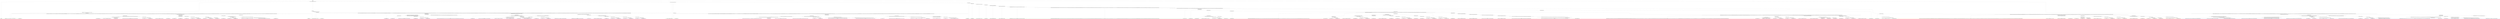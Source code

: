 digraph T {
	{
		rank=same
		378 [penwidth=3,colorscheme=set19,color=3,label="0;1;2;3;4;5;6;7;8;9;10_P\nP\n3%"]
		375 [penwidth=3,colorscheme=set19,color=3,label="61;62;63;64;65;66;67;68;69;70;71;72;73;74;75;76;77;78;79;80;111;112;113;114;115;116;117;118;119;120;141;142;143;144;145;146;147;148;149;150_P\nP\n1%"]
		373 [penwidth=3,colorscheme=set19,color=3,label="201;202;203;204;205;206;207;208;209;210_P\nP\n6.6%"]
		371 [penwidth=3,colorscheme=set19,color=3,label="91;92;93;94;95;96;97;98;99;100_P\nP\n1.5%"]
		369 [penwidth=3,colorscheme=set19,color=3,label="131;132;133;134;135;136;137;138;139;140;171;172;173;174;175;176;177;178;179;180_P\nP\n1.3%"]
		367 [penwidth=3,colorscheme=set19,color=3,label="191;192;193;194;195;196;197;198;199;200_P\nP\n6.8%"]
		365 [penwidth=3,colorscheme=set19,color=3,label="121;122;123;124;125;126;127;128;129;130;161;162;163;164;165;166;167;168;169;170_P\nP\n0.91%"]
		363 [penwidth=3,colorscheme=set19,color=3,label="211;212;213;214;215;216;217;218;219;220_P\nP\n9.1%"]
		361 [penwidth=3,colorscheme=set19,color=3,label="321;322;323;324;325;326;327;328;329;330_P\nP\n1.3%"]
		359 [penwidth=3,colorscheme=set19,color=3,label="351;352;353;354;355;356;357;358;359;360_P\nP\n0.72%"]
		357 [penwidth=3,colorscheme=set19,color=3,label="441;442;443;444;445;446;447;448;449;450;471;472;473;474;475;476;477;478;479;480_P\nP\n0.51%"]
		355 [penwidth=3,colorscheme=set19,color=3,label="511;512;513;514;515;516;517;518;519;520_P\nP\n0.34%"]
		353 [penwidth=3,colorscheme=set19,color=3,label="541;542;543;544;545;546;547;548;549;550;591;592;593;594;595;596;597;598;599;600_P\nP\n0.22%"]
		351 [penwidth=3,colorscheme=set19,color=3,label="611;612;613;614;615;616;617;618;619;620;641;642;643;644;645;646;647;648;649;650_P\nP\n0.13%"]
		349 [penwidth=3,colorscheme=set19,color=3,label="661;662;663;664;665;666;667;668;669;670;731;732;733;734;735;736;737;738;739;740;791;792;793;794;795;796;797;798;799;800;841;842;843;844;845;846;847;848;849;850;871;872;873;874;875;876;877;878;879;880_P\nP\n0.064%"]
		347 [penwidth=3,colorscheme=set19,color=3,label="921;922;923;924;925;926;927;928;929;930;951;952;953;954;955;956;957;958;959;960;991;992;993;994;995;996;997;998;999;1000;1041;1042;1043;1044;1045;1046;1047;1048;1049;1050;1181;1182;1183;1184;1185;1186;1187;1188;1189;1190;1221;1222;1223;1224;1225;1226;1227;1228;1229;1230;1261;1262;1263;1264;1265;1266;1267;1268;1269;1270;1321;1322;1323;1324;1325;1326;1327;1328;1329;1330;1351;1352;1353;1354;1355;1356;1357;1358;1359;1360;1441;1442;1443;1444;1445;1446;1447;1448;1449;1450;1491;1492;1493;1494;1495;1496;1497;1498;1499;1500;1561;1562;1563;1564;1565;1566;1567;1568;1569;1570;1591;1592;1593;1594;1595;1596;1597;1598;1599;1600;1631;1632;1633;1634;1635;1636;1637;1638;1639;1640;1701;1702;1703;1704;1705;1706;1707;1708;1709;1710;1721;1722;1723;1724;1725;1726;1727;1728;1729;1730;1751;1752;1753;1754;1755;1756;1757;1758;1759;1760;1771;1772;1773;1774;1775;1776;1777;1778;1779;1780;1851;1852;1853;1854;1855;1856;1857;1858;1859;1860;1891;1892;1893;1894;1895;1896;1897;1898;1899;1900;1921;1922;1923;1924;1925;1926;1927;1928;1929;1930;1971;1972;1973;1974;1975;1976;1977;1978;1979;1980;2011;2012;2013;2014;2015;2016;2017;2018;2019;2020;2051;2052;2053;2054;2055;2056;2057;2058;2059;2060;2101;2102;2103;2104;2105;2106;2107;2108;2109;2110;2131;2132;2133;2134;2135;2136;2137;2138;2139;2140;2161;2162;2163;2164;2165;2166;2167;2168;2169;2170;2181;2182;2183;2184;2185;2186;2187;2188;2189;2190;2191;2192;2193;2194;2195;2196;2197;2198;2199;2200_P\nP\n0.01%"]
		344 [penwidth=3,colorscheme=set19,color=3,label="2702;2703;2704;2705;2706;2707;2708;2709;2710;2711_P\nP\n1%"]
		342 [penwidth=3,colorscheme=set19,color=3,label="2802;2803;2804;2805;2806;2807;2808;2809;2810;2811_P\nP\n3.3%"]
		339 [penwidth=3,colorscheme=set19,color=3,label="2922;2923;2924;2925;2926;2927;2928;2929;2930;2931_P\nP\n3.4%"]
		337 [penwidth=3,colorscheme=set19,color=3,label="3002;3003;3004;3005;3006;3007;3008;3009;3010;3011;3112;3113;3114;3115;3116;3117;3118;3119;3120;3121_P\nP\n5.9%"]
		335 [penwidth=3,colorscheme=set19,color=3,label="3182;3183;3184;3185;3186;3187;3188;3189;3190;3191_P\nP\n1%"]
		333 [penwidth=3,colorscheme=set19,color=3,label="3282;3283;3284;3285;3286;3287;3288;3289;3290;3291_P\nP\n7.8%"]
		331 [penwidth=3,colorscheme=set19,color=3,label="3102;3103;3104;3105;3106;3107;3108;3109;3110;3111_P\nP\n9.3%"]
		329 [penwidth=3,colorscheme=set19,color=3,label="3092;3093;3094;3095;3096;3097;3098;3099;3100;3101_P\nP\n8.8%"]
		327 [penwidth=3,colorscheme=set19,color=3,label="2852;2853;2854;2855;2856;2857;2858;2859;2860;2861_P\nP\n5.8%"]
		325 [penwidth=3,colorscheme=set19,color=3,label="2792;2793;2794;2795;2796;2797;2798;2799;2800;2801_P\nP\n11%"]
		323 [penwidth=3,colorscheme=set19,color=3,label="2912;2913;2914;2915;2916;2917;2918;2919;2920;2921;2992;2993;2994;2995;2996;2997;2998;2999;3000;3001_P\nP\n0.58%"]
		321 [penwidth=3,colorscheme=set19,color=3,label="3272;3273;3274;3275;3276;3277;3278;3279;3280;3281_P\nP\n9%"]
		317 [penwidth=3,colorscheme=set19,color=2,label="2642;2643;2644;2645;2646;2647;2648;2649;2650;2651;2732;2733;2734;2735;2736;2737;2738;2739;2740;2741;2962;2963;2964;2965;2966;2967;2968;2969;2970;2971;3062;3063;3064;3065;3066;3067;3068;3069;3070;3071_M1\nM1\n4.1%"]
		315 [penwidth=3,colorscheme=set19,color=2,label="3312;3313;3314;3315;3316;3317;3318;3319;3320;3321;3452;3453;3454;3455;3456;3457;3458;3459;3460;3461;3522;3523;3524;3525;3526;3527;3528;3529;3530;3531_M1\nM1\n2.5%"]
		313 [penwidth=3,colorscheme=set19,color=2,label="3572;3573;3574;3575;3576;3577;3578;3579;3580;3581;3622;3623;3624;3625;3626;3627;3628;3629;3630;3631;3692;3693;3694;3695;3696;3697;3698;3699;3700;3701_M1\nM1\n7.1%"]
		310 [penwidth=3,colorscheme=set19,color=2,label="2822;2823;2824;2825;2826;2827;2828;2829;2830;2831;2952;2953;2954;2955;2956;2957;2958;2959;2960;2961;3052;3053;3054;3055;3056;3057;3058;3059;3060;3061;3152;3153;3154;3155;3156;3157;3158;3159;3160;3161_M1\nM1\n1.6%"]
		308 [penwidth=3,colorscheme=set19,color=2,label="3222;3223;3224;3225;3226;3227;3228;3229;3230;3231;3382;3383;3384;3385;3386;3387;3388;3389;3390;3391;3442;3443;3444;3445;3446;3447;3448;3449;3450;3451;3512;3513;3514;3515;3516;3517;3518;3519;3520;3521_M1\nM1\n5.9%"]
		306 [penwidth=3,colorscheme=set19,color=2,label="2892;2893;2894;2895;2896;2897;2898;2899;2900;2901;3042;3043;3044;3045;3046;3047;3048;3049;3050;3051;3142;3143;3144;3145;3146;3147;3148;3149;3150;3151;3302;3303;3304;3305;3306;3307;3308;3309;3310;3311_M1\nM1\n1.6%"]
		304 [penwidth=3,colorscheme=set19,color=2,label="3372;3373;3374;3375;3376;3377;3378;3379;3380;3381_M1\nM1\n0.19%"]
		302 [penwidth=3,colorscheme=set19,color=2,label="3432;3433;3434;3435;3436;3437;3438;3439;3440;3441_M1\nM1\n6.9%"]
		300 [penwidth=3,colorscheme=set19,color=2,label="3612;3613;3614;3615;3616;3617;3618;3619;3620;3621;3682;3683;3684;3685;3686;3687;3688;3689;3690;3691_M1\nM1\n0.23%"]
		298 [penwidth=3,colorscheme=set19,color=2,label="3742;3743;3744;3745;3746;3747;3748;3749;3750;3751_M1\nM1\n5.6%"]
		296 [penwidth=3,colorscheme=set19,color=2,label="2942;2943;2944;2945;2946;2947;2948;2949;2950;2951;3032;3033;3034;3035;3036;3037;3038;3039;3040;3041;3212;3213;3214;3215;3216;3217;3218;3219;3220;3221;3362;3363;3364;3365;3366;3367;3368;3369;3370;3371_M1\nM1\n9.1%"]
		294 [penwidth=3,colorscheme=set19,color=2,label="3022;3023;3024;3025;3026;3027;3028;3029;3030;3031_M1\nM1\n2.8%"]
		292 [penwidth=3,colorscheme=set19,color=2,label="3132;3133;3134;3135;3136;3137;3138;3139;3140;3141_M1\nM1\n7.8%"]
		290 [penwidth=3,colorscheme=set19,color=2,label="3202;3203;3204;3205;3206;3207;3208;3209;3210;3211_M1\nM1\n5.4%"]
		288 [penwidth=3,colorscheme=set19,color=2,label="3352;3353;3354;3355;3356;3357;3358;3359;3360;3361;3422;3423;3424;3425;3426;3427;3428;3429;3430;3431;3502;3503;3504;3505;3506;3507;3508;3509;3510;3511_M1\nM1\n7.4%"]
		284 [penwidth=3,colorscheme=set19,color=2,label="2632;2633;2634;2635;2636;2637;2638;2639;2640;2641;2722;2723;2724;2725;2726;2727;2728;2729;2730;2731;2772;2773;2774;2775;2776;2777;2778;2779;2780;2781;2812;2813;2814;2815;2816;2817;2818;2819;2820;2821;2882;2883;2884;2885;2886;2887;2888;2889;2890;2891;2932;2933;2934;2935;2936;2937;2938;2939;2940;2941;3012;3013;3014;3015;3016;3017;3018;3019;3020;3021;3292;3293;3294;3295;3296;3297;3298;3299;3300;3301_M1\nM1\n4.5%"]
		282 [penwidth=3,colorscheme=set19,color=2,label="3492;3493;3494;3495;3496;3497;3498;3499;3500;3501_M1\nM1\n6.3%"]
		280 [penwidth=3,colorscheme=set19,color=2,label="2672;2673;2674;2675;2676;2677;2678;2679;2680;2681_M1\nM1\n2.8%"]
		277 [penwidth=3,colorscheme=set19,color=2,label="3122;3123;3124;3125;3126;3127;3128;3129;3130;3131;3192;3193;3194;3195;3196;3197;3198;3199;3200;3201_M1\nM1\n5.4%"]
		275 [penwidth=3,colorscheme=set19,color=2,label="3342;3343;3344;3345;3346;3347;3348;3349;3350;3351;3482;3483;3484;3485;3486;3487;3488;3489;3490;3491;3602;3603;3604;3605;3606;3607;3608;3609;3610;3611;3672;3673;3674;3675;3676;3677;3678;3679;3680;3681_M1\nM1\n7.2%"]
		273 [penwidth=3,colorscheme=set19,color=2,label="2662;2663;2664;2665;2666;2667;2668;2669;2670;2671;2712;2713;2714;2715;2716;2717;2718;2719;2720;2721;2752;2753;2754;2755;2756;2757;2758;2759;2760;2761_M1\nM1\n5.6%"]
		270 [penwidth=3,colorscheme=set19,color=8,label="4022;4023;4024;4025;4026;4027;4028;4029;4030;4031;4062;4063;4064;4065;4066;4067;4068;4069;4070;4071;4112;4113;4114;4115;4116;4117;4118;4119;4120;4121;4252;4253;4254;4255;4256;4257;4258;4259;4260;4261;4312;4313;4314;4315;4316;4317;4318;4319;4320;4321_M2\nM2\n6.2%"]
		268 [penwidth=3,colorscheme=set19,color=8,label="5012;5013;5014;5015;5016;5017;5018;5019;5020;5021_M2\nM2\n5.2%"]
		263 [penwidth=3,colorscheme=set19,color=8,label="4242;4243;4244;4245;4246;4247;4248;4249;4250;4251;4302;4303;4304;4305;4306;4307;4308;4309;4310;4311;4522;4523;4524;4525;4526;4527;4528;4529;4530;4531_M2\nM2\n6.9%"]
		261 [penwidth=3,colorscheme=set19,color=8,label="4292;4293;4294;4295;4296;4297;4298;4299;4300;4301;4382;4383;4384;4385;4386;4387;4388;4389;4390;4391;4512;4513;4514;4515;4516;4517;4518;4519;4520;4521;4612;4613;4614;4615;4616;4617;4618;4619;4620;4621_M2\nM2\n7.4%"]
		259 [penwidth=3,colorscheme=set19,color=8,label="4822;4823;4824;4825;4826;4827;4828;4829;4830;4831_M2\nM2\n3.5%"]
		257 [penwidth=3,colorscheme=set19,color=8,label="4932;4933;4934;4935;4936;4937;4938;4939;4940;4941_M2\nM2\n6.1%"]
		254 [penwidth=3,colorscheme=set19,color=8,label="4412;4413;4414;4415;4416;4417;4418;4419;4420;4421;4502;4503;4504;4505;4506;4507;4508;4509;4510;4511;4602;4603;4604;4605;4606;4607;4608;4609;4610;4611;4732;4733;4734;4735;4736;4737;4738;4739;4740;4741;4782;4783;4784;4785;4786;4787;4788;4789;4790;4791_M2\nM2\n6.8%"]
		252 [penwidth=3,colorscheme=set19,color=8,label="4492;4493;4494;4495;4496;4497;4498;4499;4500;4501;4592;4593;4594;4595;4596;4597;4598;4599;4600;4601;4672;4673;4674;4675;4676;4677;4678;4679;4680;4681;4722;4723;4724;4725;4726;4727;4728;4729;4730;4731;4772;4773;4774;4775;4776;4777;4778;4779;4780;4781_M2\nM2\n12%"]
		250 [penwidth=3,colorscheme=set19,color=8,label="4172;4173;4174;4175;4176;4177;4178;4179;4180;4181_M2\nM2\n3.1%"]
		248 [penwidth=3,colorscheme=set19,color=8,label="4222;4223;4224;4225;4226;4227;4228;4229;4230;4231;4482;4483;4484;4485;4486;4487;4488;4489;4490;4491;4582;4583;4584;4585;4586;4587;4588;4589;4590;4591;4712;4713;4714;4715;4716;4717;4718;4719;4720;4721_M2\nM2\n10%"]
		246 [penwidth=3,colorscheme=set19,color=8,label="4362;4363;4364;4365;4366;4367;4368;4369;4370;4371;4472;4473;4474;4475;4476;4477;4478;4479;4480;4481;4572;4573;4574;4575;4576;4577;4578;4579;4580;4581_M2\nM2\n4.3%"]
		244 [penwidth=3,colorscheme=set19,color=8,label="4662;4663;4664;4665;4666;4667;4668;4669;4670;4671_M2\nM2\n10%"]
		241 [penwidth=3,colorscheme=set19,color=8,label="4702;4703;4704;4705;4706;4707;4708;4709;4710;4711;4762;4763;4764;4765;4766;4767;4768;4769;4770;4771_M2\nM2\n7.4%"]
		239 [penwidth=3,colorscheme=set19,color=8,label="4812;4813;4814;4815;4816;4817;4818;4819;4820;4821_M2\nM2\n1.6%"]
		237 [penwidth=3,colorscheme=set19,color=8,label="4842;4843;4844;4845;4846;4847;4848;4849;4850;4851;4892;4893;4894;4895;4896;4897;4898;4899;4900;4901_M2\nM2\n9%"]
		234 [penwidth=3,colorscheme=set19,color=9,label="4852;4853;4854;4855;4856;4857;4858;4859;4860;4861_M3\nM3\n4.1%"]
		232 [penwidth=3,colorscheme=set19,color=9,label="4872;4873;4874;4875;4876;4877;4878;4879;4880;4881;5162;5163;5164;5165;5166;5167;5168;5169;5170;5171_M3\nM3\n5.3%"]
		230 [penwidth=3,colorscheme=set19,color=9,label="5242;5243;5244;5245;5246;5247;5248;5249;5250;5251_M3\nM3\n6.8%"]
		228 [penwidth=3,colorscheme=set19,color=9,label="4942;4943;4944;4945;4946;4947;4948;4949;4950;4951;4992;4993;4994;4995;4996;4997;4998;4999;5000;5001;5032;5033;5034;5035;5036;5037;5038;5039;5040;5041;5082;5083;5084;5085;5086;5087;5088;5089;5090;5091_M3\nM3\n6.9%"]
		226 [penwidth=3,colorscheme=set19,color=9,label="5302;5303;5304;5305;5306;5307;5308;5309;5310;5311_M3\nM3\n4%"]
		224 [penwidth=3,colorscheme=set19,color=9,label="5482;5483;5484;5485;5486;5487;5488;5489;5490;5491_M3\nM3\n5%"]
		222 [penwidth=3,colorscheme=set19,color=9,label="4902;4903;4904;4905;4906;4907;4908;4909;4910;4911;4982;4983;4984;4985;4986;4987;4988;4989;4990;4991_M3\nM3\n5.1%"]
		220 [penwidth=3,colorscheme=set19,color=9,label="5022;5023;5024;5025;5026;5027;5028;5029;5030;5031_M3\nM3\n5%"]
		218 [penwidth=3,colorscheme=set19,color=9,label="5152;5153;5154;5155;5156;5157;5158;5159;5160;5161_M3\nM3\n1.7%"]
		216 [penwidth=3,colorscheme=set19,color=9,label="5382;5383;5384;5385;5386;5387;5388;5389;5390;5391_M3\nM3\n5.9%"]
		214 [penwidth=3,colorscheme=set19,color=9,label="5472;5473;5474;5475;5476;5477;5478;5479;5480;5481_M3\nM3\n1.5%"]
		212 [penwidth=3,colorscheme=set19,color=9,label="5572;5573;5574;5575;5576;5577;5578;5579;5580;5581_M3\nM3\n2.3%"]
		210 [penwidth=3,colorscheme=set19,color=9,label="5622;5623;5624;5625;5626;5627;5628;5629;5630;5631_M3\nM3\n7.9%"]
		208 [penwidth=3,colorscheme=set19,color=9,label="5232;5233;5234;5235;5236;5237;5238;5239;5240;5241_M3\nM3\n1.3%"]
		206 [penwidth=3,colorscheme=set19,color=9,label="5372;5373;5374;5375;5376;5377;5378;5379;5380;5381_M3\nM3\n6.3%"]
		204 [penwidth=3,colorscheme=set19,color=9,label="5462;5463;5464;5465;5466;5467;5468;5469;5470;5471_M3\nM3\n5.2%"]
		202 [penwidth=3,colorscheme=set19,color=9,label="5072;5073;5074;5075;5076;5077;5078;5079;5080;5081_M3\nM3\n2.2%"]
		199 [penwidth=3,colorscheme=set19,color=9,label="5292;5293;5294;5295;5296;5297;5298;5299;5300;5301_M3\nM3\n1.1%"]
		197 [penwidth=3,colorscheme=set19,color=9,label="5532;5533;5534;5535;5536;5537;5538;5539;5540;5541_M3\nM3\n5.5%"]
		195 [penwidth=3,colorscheme=set19,color=9,label="5362;5363;5364;5365;5366;5367;5368;5369;5370;5371;5452;5453;5454;5455;5456;5457;5458;5459;5460;5461;5522;5523;5524;5525;5526;5527;5528;5529;5530;5531_M3\nM3\n1.7%"]
		193 [penwidth=3,colorscheme=set19,color=9,label="5612;5613;5614;5615;5616;5617;5618;5619;5620;5621;5652;5653;5654;5655;5656;5657;5658;5659;5660;5661;5702;5703;5704;5705;5706;5707;5708;5709;5710;5711_M3\nM3\n6%"]
		191 [penwidth=3,colorscheme=set19,color=9,label="5132;5133;5134;5135;5136;5137;5138;5139;5140;5141_M3\nM3\n9.2%"]
		188 [penwidth=3,colorscheme=set19,color=7,label="3592;3593;3594;3595;3596;3597;3598;3599;3600;3601;3662;3663;3664;3665;3666;3667;3668;3669;3670;3671;3722;3723;3724;3725;3726;3727;3728;3729;3730;3731;3772;3773;3774;3775;3776;3777;3778;3779;3780;3781;3812;3813;3814;3815;3816;3817;3818;3819;3820;3821;3872;3873;3874;3875;3876;3877;3878;3879;3880;3881;3912;3913;3914;3915;3916;3917;3918;3919;3920;3921;3922;3923;3924;3925;3926;3927;3928;3929;3930;3931;4012;4013;4014;4015;4016;4017;4018;4019;4020;4021;4032;4033;4034;4035;4036;4037;4038;4039;4040;4041;4152;4153;4154;4155;4156;4157;4158;4159;4160;4161;4212;4213;4214;4215;4216;4217;4218;4219;4220;4221;4272;4273;4274;4275;4276;4277;4278;4279;4280;4281;4342;4343;4344;4345;4346;4347;4348;4349;4350;4351;4442;4443;4444;4445;4446;4447;4448;4449;4450;4451;4752;4753;4754;4755;4756;4757;4758;4759;4760;4761_M4\nM4\n7%"]
		186 [penwidth=3,colorscheme=set19,color=7,label="4912;4913;4914;4915;4916;4917;4918;4919;4920;4921_M4\nM4\n7%"]
		184 [penwidth=3,colorscheme=set19,color=7,label="5102;5103;5104;5105;5106;5107;5108;5109;5110;5111_M4\nM4\n7.5%"]
		182 [penwidth=3,colorscheme=set19,color=7,label="5202;5203;5204;5205;5206;5207;5208;5209;5210;5211_M4\nM4\n7.5%"]
		177 [penwidth=3,colorscheme=set19,color=7,label="5192;5193;5194;5195;5196;5197;5198;5199;5200;5201;5282;5283;5284;5285;5286;5287;5288;5289;5290;5291_M4\nM4\n3%"]
		175 [penwidth=3,colorscheme=set19,color=7,label="5332;5333;5334;5335;5336;5337;5338;5339;5340;5341_M4\nM4\n1.1%"]
		173 [penwidth=3,colorscheme=set19,color=7,label="5422;5423;5424;5425;5426;5427;5428;5429;5430;5431_M4\nM4\n1.6%"]
		171 [penwidth=3,colorscheme=set19,color=7,label="5502;5503;5504;5505;5506;5507;5508;5509;5510;5511_M4\nM4\n6.6%"]
		169 [penwidth=3,colorscheme=set19,color=7,label="5272;5273;5274;5275;5276;5277;5278;5279;5280;5281_M4\nM4\n10%"]
		167 [penwidth=3,colorscheme=set19,color=7,label="5182;5183;5184;5185;5186;5187;5188;5189;5190;5191;5262;5263;5264;5265;5266;5267;5268;5269;5270;5271_M4\nM4\n3.7%"]
		165 [penwidth=3,colorscheme=set19,color=7,label="5322;5323;5324;5325;5326;5327;5328;5329;5330;5331_M4\nM4\n0.85%"]
		163 [penwidth=3,colorscheme=set19,color=7,label="5412;5413;5414;5415;5416;5417;5418;5419;5420;5421_M4\nM4\n2.6%"]
		161 [penwidth=3,colorscheme=set19,color=7,label="5492;5493;5494;5495;5496;5497;5498;5499;5500;5501_M4\nM4\n0.84%"]
		159 [penwidth=3,colorscheme=set19,color=7,label="5552;5553;5554;5555;5556;5557;5558;5559;5560;5561_M4\nM4\n5%"]
		157 [penwidth=3,colorscheme=set19,color=7,label="5052;5053;5054;5055;5056;5057;5058;5059;5060;5061_M4\nM4\n0.14%"]
		155 [penwidth=3,colorscheme=set19,color=7,label="5092;5093;5094;5095;5096;5097;5098;5099;5100;5101_M4\nM4\n4.2%"]
		153 [penwidth=3,colorscheme=set19,color=7,label="5402;5403;5404;5405;5406;5407;5408;5409;5410;5411_M4\nM4\n0.14%"]
		151 [penwidth=3,colorscheme=set19,color=7,label="5542;5543;5544;5545;5546;5547;5548;5549;5550;5551_M4\nM4\n6.3%"]
		149 [penwidth=3,colorscheme=set19,color=7,label="5042;5043;5044;5045;5046;5047;5048;5049;5050;5051_M4\nM4\n3.6%"]
		147 [penwidth=3,colorscheme=set19,color=7,label="5172;5173;5174;5175;5176;5177;5178;5179;5180;5181_M4\nM4\n12%"]
		145 [penwidth=3,colorscheme=set19,color=7,label="5252;5253;5254;5255;5256;5257;5258;5259;5260;5261_M4\nM4\n0.42%"]
		143 [penwidth=3,colorscheme=set19,color=7,label="5312;5313;5314;5315;5316;5317;5318;5319;5320;5321;5392;5393;5394;5395;5396;5397;5398;5399;5400;5401_M4\nM4\n1.1%"]
		141 [penwidth=3,colorscheme=set19,color=7,label="5582;5583;5584;5585;5586;5587;5588;5589;5590;5591;5632;5633;5634;5635;5636;5637;5638;5639;5640;5641_M4\nM4\n0.79%"]
		139 [penwidth=3,colorscheme=set19,color=7,label="5712;5713;5714;5715;5716;5717;5718;5719;5720;5721;5752;5753;5754;5755;5756;5757;5758;5759;5760;5761;5822;5823;5824;5825;5826;5827;5828;5829;5830;5831_M4\nM4\n0.075%"]
		137 [penwidth=3,colorscheme=set19,color=7,label="5972;5973;5974;5975;5976;5977;5978;5979;5980;5981;6082;6083;6084;6085;6086;6087;6088;6089;6090;6091_M4\nM4\n0.028%"]
		135 [penwidth=3,colorscheme=set19,color=7,label="6172;6173;6174;6175;6176;6177;6178;6179;6180;6181;6242;6243;6244;6245;6246;6247;6248;6249;6250;6251;6372;6373;6374;6375;6376;6377;6378;6379;6380;6381;6432;6433;6434;6435;6436;6437;6438;6439;6440;6441;6622;6623;6624;6625;6626;6627;6628;6629;6630;6631_M4\nM4\n0.026%"]
		133 [penwidth=3,colorscheme=set19,color=7,label="6642;6643;6644;6645;6646;6647;6648;6649;6650;6651;6652;6653;6654;6655;6656;6657;6658;6659;6660;6661;6662;6663;6664;6665;6666;6667;6668;6669;6670;6671;6682;6683;6684;6685;6686;6687;6688;6689;6690;6691;6712;6713;6714;6715;6716;6717;6718;6719;6720;6721;6742;6743;6744;6745;6746;6747;6748;6749;6750;6751;6772;6773;6774;6775;6776;6777;6778;6779;6780;6781_M4\nM4\n0.0019%"]
		131 [penwidth=3,colorscheme=set19,color=7,label="6812;6813;6814;6815;6816;6817;6818;6819;6820;6821;6822_M4\nM4\n6.9%"]
		129 [penwidth=3,colorscheme=set19,color=5,label="2982;2983;2984;2985;2986;2987;2988;2989;2990;2991;3082;3083;3084;3085;3086;3087;3088;3089;3090;3091;3262;3263;3264;3265;3266;3267;3268;3269;3270;3271;3332;3333;3334;3335;3336;3337;3338;3339;3340;3341;3402;3403;3404;3405;3406;3407;3408;3409;3410;3411;3552;3553;3554;3555;3556;3557;3558;3559;3560;3561;3582;3583;3584;3585;3586;3587;3588;3589;3590;3591;3652;3653;3654;3655;3656;3657;3658;3659;3660;3661;3762;3763;3764;3765;3766;3767;3768;3769;3770;3771;3832;3833;3834;3835;3836;3837;3838;3839;3840;3841;3842;3843;3844;3845;3846;3847;3848;3849;3850;3851;3982;3983;3984;3985;3986;3987;3988;3989;3990;3991;4082;4083;4084;4085;4086;4087;4088;4089;4090;4091;4142;4143;4144;4145;4146;4147;4148;4149;4150;4151;4202;4203;4204;4205;4206;4207;4208;4209;4210;4211;4262;4263;4264;4265;4266;4267;4268;4269;4270;4271;4332;4333;4334;4335;4336;4337;4338;4339;4340;4341;4432;4433;4434;4435;4436;4437;4438;4439;4440;4441;4542;4543;4544;4545;4546;4547;4548;4549;4550;4551;4642;4643;4644;4645;4646;4647;4648;4649;4650;4651;4692;4693;4694;4695;4696;4697;4698;4699;4700;4701;4742;4743;4744;4745;4746;4747;4748;4749;4750;4751;4802;4803;4804;4805;4806;4807;4808;4809;4810;4811;4882;4883;4884;4885;4886;4887;4888;4889;4890;4891;5122;5123;5124;5125;5126;5127;5128;5129;5130;5131;5432;5433;5434;5435;5436;5437;5438;5439;5440;5441;5642;5643;5644;5645;5646;5647;5648;5649;5650;5651_M5\nM5\n10%"]
		127 [penwidth=3,colorscheme=set19,color=5,label="5722;5723;5724;5725;5726;5727;5728;5729;5730;5731;5772;5773;5774;5775;5776;5777;5778;5779;5780;5781_M5\nM5\n3.4%"]
		125 [penwidth=3,colorscheme=set19,color=5,label="5792;5793;5794;5795;5796;5797;5798;5799;5800;5801;5852;5853;5854;5855;5856;5857;5858;5859;5860;5861_M5\nM5\n14%"]
		123 [penwidth=3,colorscheme=set19,color=5,label="5842;5843;5844;5845;5846;5847;5848;5849;5850;5851_M5\nM5\n3%"]
		121 [penwidth=3,colorscheme=set19,color=5,label="5912;5913;5914;5915;5916;5917;5918;5919;5920;5921_M5\nM5\n2.4%"]
		119 [penwidth=3,colorscheme=set19,color=5,label="6012;6013;6014;6015;6016;6017;6018;6019;6020;6021_M5\nM5\n5.6%"]
		117 [penwidth=3,colorscheme=set19,color=5,label="6332;6333;6334;6335;6336;6337;6338;6339;6340;6341_M5\nM5\n6%"]
		115 [penwidth=3,colorscheme=set19,color=5,label="6002;6003;6004;6005;6006;6007;6008;6009;6010;6011;6102;6103;6104;6105;6106;6107;6108;6109;6110;6111_M5\nM5\n3.2%"]
		113 [penwidth=3,colorscheme=set19,color=5,label="6252;6253;6254;6255;6256;6257;6258;6259;6260;6261_M5\nM5\n4.7%"]
		111 [penwidth=3,colorscheme=set19,color=5,label="6322;6323;6324;6325;6326;6327;6328;6329;6330;6331_M5\nM5\n5.4%"]
		109 [penwidth=3,colorscheme=set19,color=5,label="6192;6193;6194;6195;6196;6197;6198;6199;6200;6201_M5\nM5\n2.3%"]
		107 [penwidth=3,colorscheme=set19,color=5,label="6312;6313;6314;6315;6316;6317;6318;6319;6320;6321_M5\nM5\n5.2%"]
		104 [penwidth=3,colorscheme=set19,color=5,label="5902;5903;5904;5905;5906;5907;5908;5909;5910;5911;5992;5993;5994;5995;5996;5997;5998;5999;6000;6001_M5\nM5\n6.7%"]
		102 [penwidth=3,colorscheme=set19,color=5,label="5982;5983;5984;5985;5986;5987;5988;5989;5990;5991_M5\nM5\n8%"]
		100 [penwidth=3,colorscheme=set19,color=5,label="6182;6183;6184;6185;6186;6187;6188;6189;6190;6191_M5\nM5\n0.65%"]
		98 [penwidth=3,colorscheme=set19,color=5,label="6302;6303;6304;6305;6306;6307;6308;6309;6310;6311_M5\nM5\n7.5%"]
		96 [penwidth=3,colorscheme=set19,color=5,label="6442;6443;6444;6445;6446;6447;6448;6449;6450;6451_M5\nM5\n5.9%"]
		94 [penwidth=3,colorscheme=set19,color=5,label="5832;5833;5834;5835;5836;5837;5838;5839;5840;5841;5892;5893;5894;5895;5896;5897;5898;5899;5900;5901_M5\nM5\n0.52%"]
		92 [penwidth=3,colorscheme=set19,color=5,label="6092;6093;6094;6095;6096;6097;6098;6099;6100;6101_M5\nM5\n5.4%"]
		89 [penwidth=3,colorscheme=set19,color=4,label="5662;5663;5664;5665;5666;5667;5668;5669;5670;5671_M6\nM6\n0.73%"]
		85 [penwidth=3,colorscheme=set19,color=4,label="6152;6153;6154;6155;6156;6157;6158;6159;6160;6161_M6\nM6\n9.6%"]
		83 [penwidth=3,colorscheme=set19,color=4,label="6232;6233;6234;6235;6236;6237;6238;6239;6240;6241;6292;6293;6294;6295;6296;6297;6298;6299;6300;6301;6492;6493;6494;6495;6496;6497;6498;6499;6500;6501_M6\nM6\n0.5%"]
		81 [penwidth=3,colorscheme=set19,color=4,label="6542;6543;6544;6545;6546;6547;6548;6549;6550;6551_M6\nM6\n3.3%"]
		79 [penwidth=3,colorscheme=set19,color=4,label="6582;6583;6584;6585;6586;6587;6588;6589;6590;6591_M6\nM6\n0.55%"]
		77 [penwidth=3,colorscheme=set19,color=4,label="6612;6613;6614;6615;6616;6617;6618;6619;6620;6621_M6\nM6\n8.3%"]
		75 [penwidth=3,colorscheme=set19,color=4,label="5942;5943;5944;5945;5946;5947;5948;5949;5950;5951;6052;6053;6054;6055;6056;6057;6058;6059;6060;6061;6142;6143;6144;6145;6146;6147;6148;6149;6150;6151;6222;6223;6224;6225;6226;6227;6228;6229;6230;6231;6282;6283;6284;6285;6286;6287;6288;6289;6290;6291;6362;6363;6364;6365;6366;6367;6368;6369;6370;6371;6482;6483;6484;6485;6486;6487;6488;6489;6490;6491_M6\nM6\n5.6%"]
		72 [penwidth=3,colorscheme=set19,color=4,label="5802;5803;5804;5805;5806;5807;5808;5809;5810;5811_M6\nM6\n1.8%"]
		70 [penwidth=3,colorscheme=set19,color=4,label="5872;5873;5874;5875;5876;5877;5878;5879;5880;5881;5932;5933;5934;5935;5936;5937;5938;5939;5940;5941;6042;6043;6044;6045;6046;6047;6048;6049;6050;6051_M6\nM6\n1.4%"]
		68 [penwidth=3,colorscheme=set19,color=4,label="6132;6133;6134;6135;6136;6137;6138;6139;6140;6141;6212;6213;6214;6215;6216;6217;6218;6219;6220;6221_M6\nM6\n1.4%"]
		66 [penwidth=3,colorscheme=set19,color=4,label="6472;6473;6474;6475;6476;6477;6478;6479;6480;6481;6572;6573;6574;6575;6576;6577;6578;6579;6580;6581_M6\nM6\n5.2%"]
		63 [penwidth=3,colorscheme=set19,color=4,label="6412;6413;6414;6415;6416;6417;6418;6419;6420;6421_M6\nM6\n0.67%"]
		61 [penwidth=3,colorscheme=set19,color=4,label="6462;6463;6464;6465;6466;6467;6468;6469;6470;6471;6532;6533;6534;6535;6536;6537;6538;6539;6540;6541_M6\nM6\n6.6%"]
		59 [penwidth=3,colorscheme=set19,color=4,label="6452;6453;6454;6455;6456;6457;6458;6459;6460;6461_M6\nM6\n5.9%"]
		57 [penwidth=3,colorscheme=set19,color=4,label="6402;6403;6404;6405;6406;6407;6408;6409;6410;6411_M6\nM6\n1.2%"]
		55 [penwidth=3,colorscheme=set19,color=4,label="6562;6563;6564;6565;6566;6567;6568;6569;6570;6571_M6\nM6\n5.6%"]
		53 [penwidth=3,colorscheme=set19,color=4,label="6032;6033;6034;6035;6036;6037;6038;6039;6040;6041;6122;6123;6124;6125;6126;6127;6128;6129;6130;6131;6352;6353;6354;6355;6356;6357;6358;6359;6360;6361_M6\nM6\n5.1%"]
		51 [penwidth=3,colorscheme=set19,color=4,label="5862;5863;5864;5865;5866;5867;5868;5869;5870;5871;5922;5923;5924;5925;5926;5927;5928;5929;5930;5931;6022;6023;6024;6025;6026;6027;6028;6029;6030;6031_M6\nM6\n4.6%"]
		49 [penwidth=3,colorscheme=set19,color=4,label="6112;6113;6114;6115;6116;6117;6118;6119;6120;6121_M6\nM6\n2.4%"]
		47 [penwidth=3,colorscheme=set19,color=4,label="6262;6263;6264;6265;6266;6267;6268;6269;6270;6271;6342;6343;6344;6345;6346;6347;6348;6349;6350;6351_M6\nM6\n0.27%"]
		45 [penwidth=3,colorscheme=set19,color=4,label="6392;6393;6394;6395;6396;6397;6398;6399;6400;6401_M6\nM6\n3.4%"]
		43 [penwidth=3,colorscheme=set19,color=4,label="6522;6523;6524;6525;6526;6527;6528;6529;6530;6531_M6\nM6\n1.5%"]
		41 [penwidth=3,colorscheme=set19,color=4,label="6602;6603;6604;6605;6606;6607;6608;6609;6610;6611_M6\nM6\n5.6%"]
		39 [penwidth=3,colorscheme=set19,color=4,label="6512;6513;6514;6515;6516;6517;6518;6519;6520;6521_M6\nM6\n0.87%"]
		37 [penwidth=3,colorscheme=set19,color=4,label="6592;6593;6594;6595;6596;6597;6598;6599;6600;6601_M6\nM6\n5.4%"]
		35 [penwidth=3,colorscheme=set19,color=4,label="6202;6203;6204;6205;6206;6207;6208;6209;6210;6211_M6\nM6\n5%"]
		33 [penwidth=3,colorscheme=set19,color=4,label="6382;6383;6384;6385;6386;6387;6388;6389;6390;6391_M6\nM6\n7.2%"]
		31 [penwidth=3,colorscheme=set19,color=1,label="3562;3563;3564;3565;3566;3567;3568;3569;3570;3571;3732;3733;3734;3735;3736;3737;3738;3739;3740;3741;3782;3783;3784;3785;3786;3787;3788;3789;3790;3791;3852;3853;3854;3855;3856;3857;3858;3859;3860;3861;3882;3883;3884;3885;3886;3887;3888;3889;3890;3891;3932;3933;3934;3935;3936;3937;3938;3939;3940;3941;3952;3953;3954;3955;3956;3957;3958;3959;3960;3961;3992;3993;3994;3995;3996;3997;3998;3999;4000;4001;4042;4043;4044;4045;4046;4047;4048;4049;4050;4051;4092;4093;4094;4095;4096;4097;4098;4099;4100;4101;4162;4163;4164;4165;4166;4167;4168;4169;4170;4171;4282;4283;4284;4285;4286;4287;4288;4289;4290;4291;4352;4353;4354;4355;4356;4357;4358;4359;4360;4361;4452;4453;4454;4455;4456;4457;4458;4459;4460;4461;4552;4553;4554;4555;4556;4557;4558;4559;4560;4561;4652;4653;4654;4655;4656;4657;4658;4659;4660;4661;4792;4793;4794;4795;4796;4797;4798;4799;4800;4801;4922;4923;4924;4925;4926;4927;4928;4929;4930;4931;4972;4973;4974;4975;4976;4977;4978;4979;4980;4981;5352;5353;5354;5355;5356;5357;5358;5359;5360;5361;5442;5443;5444;5445;5446;5447;5448;5449;5450;5451;5602;5603;5604;5605;5606;5607;5608;5609;5610;5611;5672;5673;5674;5675;5676;5677;5678;5679;5680;5681;5692;5693;5694;5695;5696;5697;5698;5699;5700;5701;5742;5743;5744;5745;5746;5747;5748;5749;5750;5751;5962;5963;5964;5965;5966;5967;5968;5969;5970;5971;6072;6073;6074;6075;6076;6077;6078;6079;6080;6081;6162;6163;6164;6165;6166;6167;6168;6169;6170;6171;6422;6423;6424;6425;6426;6427;6428;6429;6430;6431;6502;6503;6504;6505;6506;6507;6508;6509;6510;6511;6552;6553;6554;6555;6556;6557;6558;6559;6560;6561;6632;6633;6634;6635;6636;6637;6638;6639;6640;6641_M7\nM7\n2.7%"]
		28 [penwidth=3,colorscheme=set19,color=1,label="6702;6703;6704;6705;6706;6707;6708;6709;6710;6711_M7\nM7\n14%"]
		26 [penwidth=3,colorscheme=set19,color=1,label="6863;6864;6865;6866;6867;6868;6869;6870;6871;6872;6903;6904;6905;6906;6907;6908;6909;6910;6911;6912_M7\nM7\n9%"]
		24 [penwidth=3,colorscheme=set19,color=1,label="6732;6733;6734;6735;6736;6737;6738;6739;6740;6741_M7\nM7\n6.3%"]
		22 [penwidth=3,colorscheme=set19,color=1,label="6843;6844;6845;6846;6847;6848;6849;6850;6851;6852_M7\nM7\n5.2%"]
		20 [penwidth=3,colorscheme=set19,color=1,label="6692;6693;6694;6695;6696;6697;6698;6699;6700;6701_M7\nM7\n7.2%"]
		18 [penwidth=3,colorscheme=set19,color=1,label="6893;6894;6895;6896;6897;6898;6899;6900;6901;6902_M7\nM7\n7.5%"]
		16 [penwidth=3,colorscheme=set19,color=1,label="6722;6723;6724;6725;6726;6727;6728;6729;6730;6731;6762;6763;6764;6765;6766;6767;6768;6769;6770;6771_M7\nM7\n4.4%"]
		14 [penwidth=3,colorscheme=set19,color=1,label="6792;6793;6794;6795;6796;6797;6798;6799;6800;6801;6802;6803;6804;6805;6806;6807;6808;6809;6810;6811_M7\nM7\n3.5%"]
		12 [penwidth=3,colorscheme=set19,color=1,label="6833;6834;6835;6836;6837;6838;6839;6840;6841;6842_M7\nM7\n6.9%"]
		10 [penwidth=3,colorscheme=set19,color=1,label="6883;6884;6885;6886;6887;6888;6889;6890;6891;6892_M7\nM7\n5.3%"]
		8 [penwidth=3,colorscheme=set19,color=1,label="6913;6914;6915;6916;6917;6918;6919;6920;6921;6922_M7\nM7\n6.3%"]
		6 [penwidth=3,colorscheme=set19,color=1,label="6823;6824;6825;6826;6827;6828;6829;6830;6831;6832_M7\nM7\n1.6%"]
		4 [penwidth=3,colorscheme=set19,color=1,label="6853;6854;6855;6856;6857;6858;6859;6860;6861;6862_M7\nM7\n4.8%"]
		2 [penwidth=3,colorscheme=set19,color=1,label="6873;6874;6875;6876;6877;6878;6879;6880;6881;6882_M7\nM7\n5.2%"]
		0 [penwidth=3,colorscheme=set19,color=1,label="6752;6753;6754;6755;6756;6757;6758;6759;6760;6761;6782;6783;6784;6785;6786;6787;6788;6789;6790;6791_M7\nM7\n10%"]
	}
	380 [label="GL"]
	379 [label="0;1;2;3;4;5;6;7;8;9;10"]
	377 [label="11;12;13;14;15;16;17;18;19;20;21;22;23;24;25;26;27;28;29;30;41;42;43;44;45;46;47;48;49;50"]
	376 [label="61;62;63;64;65;66;67;68;69;70;71;72;73;74;75;76;77;78;79;80;111;112;113;114;115;116;117;118;119;120;141;142;143;144;145;146;147;148;149;150"]
	374 [label="201;202;203;204;205;206;207;208;209;210"]
	372 [label="91;92;93;94;95;96;97;98;99;100"]
	370 [label="131;132;133;134;135;136;137;138;139;140;171;172;173;174;175;176;177;178;179;180"]
	368 [label="191;192;193;194;195;196;197;198;199;200"]
	366 [label="121;122;123;124;125;126;127;128;129;130;161;162;163;164;165;166;167;168;169;170"]
	364 [label="211;212;213;214;215;216;217;218;219;220"]
	362 [label="321;322;323;324;325;326;327;328;329;330"]
	360 [label="351;352;353;354;355;356;357;358;359;360"]
	358 [label="441;442;443;444;445;446;447;448;449;450;471;472;473;474;475;476;477;478;479;480"]
	356 [label="511;512;513;514;515;516;517;518;519;520"]
	354 [label="541;542;543;544;545;546;547;548;549;550;591;592;593;594;595;596;597;598;599;600"]
	352 [label="611;612;613;614;615;616;617;618;619;620;641;642;643;644;645;646;647;648;649;650"]
	350 [label="661;662;663;664;665;666;667;668;669;670;731;732;733;734;735;736;737;738;739;740;791;792;793;794;795;796;797;798;799;800;841;842;843;844;845;846;847;848;849;850;871;872;873;874;875;876;877;878;879;880"]
	348 [label="921;922;923;924;925;926;927;928;929;930;951;952;953;954;955;956;957;958;959;960;991;992;993;994;995;996;997;998;999;1000;1041;1042;1043;1044;1045;1046;1047;1048;1049;1050;1181;1182;1183;1184;1185;1186;1187;1188;1189;1190;1221;1222;1223;1224;1225;1226;1227;1228;1229;1230;1261;1262;1263;1264;1265;1266;1267;1268;1269;1270;1321;1322;1323;1324;1325;1326;1327;1328;1329;1330;1351;1352;1353;1354;1355;1356;1357;1358;1359;1360;1441;1442;1443;1444;1445;1446;1447;1448;1449;1450;1491;1492;1493;1494;1495;1496;1497;1498;1499;1500;1561;1562;1563;1564;1565;1566;1567;1568;1569;1570;1591;1592;1593;1594;1595;1596;1597;1598;1599;1600;1631;1632;1633;1634;1635;1636;1637;1638;1639;1640;1701;1702;1703;1704;1705;1706;1707;1708;1709;1710;1721;1722;1723;1724;1725;1726;1727;1728;1729;1730;1751;1752;1753;1754;1755;1756;1757;1758;1759;1760;1771;1772;1773;1774;1775;1776;1777;1778;1779;1780;1851;1852;1853;1854;1855;1856;1857;1858;1859;1860;1891;1892;1893;1894;1895;1896;1897;1898;1899;1900;1921;1922;1923;1924;1925;1926;1927;1928;1929;1930;1971;1972;1973;1974;1975;1976;1977;1978;1979;1980;2011;2012;2013;2014;2015;2016;2017;2018;2019;2020;2051;2052;2053;2054;2055;2056;2057;2058;2059;2060;2101;2102;2103;2104;2105;2106;2107;2108;2109;2110;2131;2132;2133;2134;2135;2136;2137;2138;2139;2140;2161;2162;2163;2164;2165;2166;2167;2168;2169;2170;2181;2182;2183;2184;2185;2186;2187;2188;2189;2190;2191;2192;2193;2194;2195;2196;2197;2198;2199;2200"]
	346 [label="2311;2312;2313;2314;2315;2316;2317;2318;2319;2320;2341;2342;2343;2344;2345;2346;2347;2348;2349;2350;2381;2382;2383;2384;2385;2386;2387;2388;2389;2390;2411;2412;2413;2414;2415;2416;2417;2418;2419;2420;2431;2432;2433;2434;2435;2436;2437;2438;2439;2440;2461;2462;2463;2464;2465;2466;2467;2468;2469;2470;2471;2492;2493;2494;2495;2496;2497;2498;2499;2500;2501;2532;2533;2534;2535;2536;2537;2538;2539;2540;2541;2572;2573;2574;2575;2576;2577;2578;2579;2580;2581;2602;2603;2604;2605;2606;2607;2608;2609;2610;2611;2622;2623;2624;2625;2626;2627;2628;2629;2630;2631;2652;2653;2654;2655;2656;2657;2658;2659;2660;2661"]
	345 [label="2702;2703;2704;2705;2706;2707;2708;2709;2710;2711"]
	343 [label="2802;2803;2804;2805;2806;2807;2808;2809;2810;2811"]
	341 [label="2862;2863;2864;2865;2866;2867;2868;2869;2870;2871"]
	340 [label="2922;2923;2924;2925;2926;2927;2928;2929;2930;2931"]
	338 [label="3002;3003;3004;3005;3006;3007;3008;3009;3010;3011;3112;3113;3114;3115;3116;3117;3118;3119;3120;3121"]
	336 [label="3182;3183;3184;3185;3186;3187;3188;3189;3190;3191"]
	334 [label="3282;3283;3284;3285;3286;3287;3288;3289;3290;3291"]
	332 [label="3102;3103;3104;3105;3106;3107;3108;3109;3110;3111"]
	330 [label="3092;3093;3094;3095;3096;3097;3098;3099;3100;3101"]
	328 [label="2852;2853;2854;2855;2856;2857;2858;2859;2860;2861"]
	326 [label="2792;2793;2794;2795;2796;2797;2798;2799;2800;2801"]
	324 [label="2912;2913;2914;2915;2916;2917;2918;2919;2920;2921;2992;2993;2994;2995;2996;2997;2998;2999;3000;3001"]
	322 [label="3272;3273;3274;3275;3276;3277;3278;3279;3280;3281"]
	320 [label="31;32;33;34;35;36;37;38;39;40;51;52;53;54;55;56;57;58;59;60;81;82;83;84;85;86;87;88;89;90;101;102;103;104;105;106;107;108;109;110;151;152;153;154;155;156;157;158;159;160;181;182;183;184;185;186;187;188;189;190;231;232;233;234;235;236;237;238;239;240;271;272;273;274;275;276;277;278;279;280;311;312;313;314;315;316;317;318;319;320;411;412;413;414;415;416;417;418;419;420;431;432;433;434;435;436;437;438;439;440;461;462;463;464;465;466;467;468;469;470;501;502;503;504;505;506;507;508;509;510;531;532;533;534;535;536;537;538;539;540;581;582;583;584;585;586;587;588;589;590;601;602;603;604;605;606;607;608;609;610;691;692;693;694;695;696;697;698;699;700;721;722;723;724;725;726;727;728;729;730;751;752;753;754;755;756;757;758;759;760;801;802;803;804;805;806;807;808;809;810;831;832;833;834;835;836;837;838;839;840;981;982;983;984;985;986;987;988;989;990;1031;1032;1033;1034;1035;1036;1037;1038;1039;1040;1061;1062;1063;1064;1065;1066;1067;1068;1069;1070;1091;1092;1093;1094;1095;1096;1097;1098;1099;1100;1111;1112;1113;1114;1115;1116;1117;1118;1119;1120;1171;1172;1173;1174;1175;1176;1177;1178;1179;1180;1211;1212;1213;1214;1215;1216;1217;1218;1219;1220;1251;1252;1253;1254;1255;1256;1257;1258;1259;1260;1301;1302;1303;1304;1305;1306;1307;1308;1309;1310;1381;1382;1383;1384;1385;1386;1387;1388;1389;1390;1691;1692;1693;1694;1695;1696;1697;1698;1699;1700;1821;1822;1823;1824;1825;1826;1827;1828;1829;1830;1881;1882;1883;1884;1885;1886;1887;1888;1889;1890;1951;1952;1953;1954;1955;1956;1957;1958;1959;1960;2001;2002;2003;2004;2005;2006;2007;2008;2009;2010;2041;2042;2043;2044;2045;2046;2047;2048;2049;2050;2241;2242;2243;2244;2245;2246;2247;2248;2249;2250;2271;2272;2273;2274;2275;2276;2277;2278;2279;2280;2391;2392;2393;2394;2395;2396;2397;2398;2399;2400;2421;2422;2423;2424;2425;2426;2427;2428;2429;2430;2441;2442;2443;2444;2445;2446;2447;2448;2449;2450;2472;2473;2474;2475;2476;2477;2478;2479;2480;2481"]
	319 [label="2502;2503;2504;2505;2506;2507;2508;2509;2510;2511;2612;2613;2614;2615;2616;2617;2618;2619;2620;2621"]
	318 [label="2642;2643;2644;2645;2646;2647;2648;2649;2650;2651;2732;2733;2734;2735;2736;2737;2738;2739;2740;2741;2962;2963;2964;2965;2966;2967;2968;2969;2970;2971;3062;3063;3064;3065;3066;3067;3068;3069;3070;3071"]
	316 [label="3312;3313;3314;3315;3316;3317;3318;3319;3320;3321;3452;3453;3454;3455;3456;3457;3458;3459;3460;3461;3522;3523;3524;3525;3526;3527;3528;3529;3530;3531"]
	314 [label="3572;3573;3574;3575;3576;3577;3578;3579;3580;3581;3622;3623;3624;3625;3626;3627;3628;3629;3630;3631;3692;3693;3694;3695;3696;3697;3698;3699;3700;3701"]
	312 [label="2682;2683;2684;2685;2686;2687;2688;2689;2690;2691"]
	311 [label="2822;2823;2824;2825;2826;2827;2828;2829;2830;2831;2952;2953;2954;2955;2956;2957;2958;2959;2960;2961;3052;3053;3054;3055;3056;3057;3058;3059;3060;3061;3152;3153;3154;3155;3156;3157;3158;3159;3160;3161"]
	309 [label="3222;3223;3224;3225;3226;3227;3228;3229;3230;3231;3382;3383;3384;3385;3386;3387;3388;3389;3390;3391;3442;3443;3444;3445;3446;3447;3448;3449;3450;3451;3512;3513;3514;3515;3516;3517;3518;3519;3520;3521"]
	307 [label="2892;2893;2894;2895;2896;2897;2898;2899;2900;2901;3042;3043;3044;3045;3046;3047;3048;3049;3050;3051;3142;3143;3144;3145;3146;3147;3148;3149;3150;3151;3302;3303;3304;3305;3306;3307;3308;3309;3310;3311"]
	305 [label="3372;3373;3374;3375;3376;3377;3378;3379;3380;3381"]
	303 [label="3432;3433;3434;3435;3436;3437;3438;3439;3440;3441"]
	301 [label="3612;3613;3614;3615;3616;3617;3618;3619;3620;3621;3682;3683;3684;3685;3686;3687;3688;3689;3690;3691"]
	299 [label="3742;3743;3744;3745;3746;3747;3748;3749;3750;3751"]
	297 [label="2942;2943;2944;2945;2946;2947;2948;2949;2950;2951;3032;3033;3034;3035;3036;3037;3038;3039;3040;3041;3212;3213;3214;3215;3216;3217;3218;3219;3220;3221;3362;3363;3364;3365;3366;3367;3368;3369;3370;3371"]
	295 [label="3022;3023;3024;3025;3026;3027;3028;3029;3030;3031"]
	293 [label="3132;3133;3134;3135;3136;3137;3138;3139;3140;3141"]
	291 [label="3202;3203;3204;3205;3206;3207;3208;3209;3210;3211"]
	289 [label="3352;3353;3354;3355;3356;3357;3358;3359;3360;3361;3422;3423;3424;3425;3426;3427;3428;3429;3430;3431;3502;3503;3504;3505;3506;3507;3508;3509;3510;3511"]
	287 [label="2542;2543;2544;2545;2546;2547;2548;2549;2550;2551"]
	286 [label="2582;2583;2584;2585;2586;2587;2588;2589;2590;2591"]
	285 [label="2632;2633;2634;2635;2636;2637;2638;2639;2640;2641;2722;2723;2724;2725;2726;2727;2728;2729;2730;2731;2772;2773;2774;2775;2776;2777;2778;2779;2780;2781;2812;2813;2814;2815;2816;2817;2818;2819;2820;2821;2882;2883;2884;2885;2886;2887;2888;2889;2890;2891;2932;2933;2934;2935;2936;2937;2938;2939;2940;2941;3012;3013;3014;3015;3016;3017;3018;3019;3020;3021;3292;3293;3294;3295;3296;3297;3298;3299;3300;3301"]
	283 [label="3492;3493;3494;3495;3496;3497;3498;3499;3500;3501"]
	281 [label="2672;2673;2674;2675;2676;2677;2678;2679;2680;2681"]
	279 [label="2762;2763;2764;2765;2766;2767;2768;2769;2770;2771;2872;2873;2874;2875;2876;2877;2878;2879;2880;2881"]
	278 [label="3122;3123;3124;3125;3126;3127;3128;3129;3130;3131;3192;3193;3194;3195;3196;3197;3198;3199;3200;3201"]
	276 [label="3342;3343;3344;3345;3346;3347;3348;3349;3350;3351;3482;3483;3484;3485;3486;3487;3488;3489;3490;3491;3602;3603;3604;3605;3606;3607;3608;3609;3610;3611;3672;3673;3674;3675;3676;3677;3678;3679;3680;3681"]
	274 [label="2662;2663;2664;2665;2666;2667;2668;2669;2670;2671;2712;2713;2714;2715;2716;2717;2718;2719;2720;2721;2752;2753;2754;2755;2756;2757;2758;2759;2760;2761"]
	272 [label="241;242;243;244;245;246;247;248;249;250;281;282;283;284;285;286;287;288;289;290;331;332;333;334;335;336;337;338;339;340;361;362;363;364;365;366;367;368;369;370;381;382;383;384;385;386;387;388;389;390;561;562;563;564;565;566;567;568;569;570;621;622;623;624;625;626;627;628;629;630;651;652;653;654;655;656;657;658;659;660;671;672;673;674;675;676;677;678;679;680;711;712;713;714;715;716;717;718;719;720;761;762;763;764;765;766;767;768;769;770;811;812;813;814;815;816;817;818;819;820;851;852;853;854;855;856;857;858;859;860;861;862;863;864;865;866;867;868;869;870;901;902;903;904;905;906;907;908;909;910;931;932;933;934;935;936;937;938;939;940;961;962;963;964;965;966;967;968;969;970;1001;1002;1003;1004;1005;1006;1007;1008;1009;1010;1071;1072;1073;1074;1075;1076;1077;1078;1079;1080;1101;1102;1103;1104;1105;1106;1107;1108;1109;1110;1121;1122;1123;1124;1125;1126;1127;1128;1129;1130;1151;1152;1153;1154;1155;1156;1157;1158;1159;1160;1191;1192;1193;1194;1195;1196;1197;1198;1199;1200;1231;1232;1233;1234;1235;1236;1237;1238;1239;1240;1271;1272;1273;1274;1275;1276;1277;1278;1279;1280;1331;1332;1333;1334;1335;1336;1337;1338;1339;1340;1361;1362;1363;1364;1365;1366;1367;1368;1369;1370;1391;1392;1393;1394;1395;1396;1397;1398;1399;1400;1401;1402;1403;1404;1405;1406;1407;1408;1409;1410;1431;1432;1433;1434;1435;1436;1437;1438;1439;1440;1481;1482;1483;1484;1485;1486;1487;1488;1489;1490;1521;1522;1523;1524;1525;1526;1527;1528;1529;1530;1551;1552;1553;1554;1555;1556;1557;1558;1559;1560;1581;1582;1583;1584;1585;1586;1587;1588;1589;1590;1621;1622;1623;1624;1625;1626;1627;1628;1629;1630;1651;1652;1653;1654;1655;1656;1657;1658;1659;1660;1681;1682;1683;1684;1685;1686;1687;1688;1689;1690;1711;1712;1713;1714;1715;1716;1717;1718;1719;1720;1741;1742;1743;1744;1745;1746;1747;1748;1749;1750;1791;1792;1793;1794;1795;1796;1797;1798;1799;1800;1841;1842;1843;1844;1845;1846;1847;1848;1849;1850;1871;1872;1873;1874;1875;1876;1877;1878;1879;1880;2071;2072;2073;2074;2075;2076;2077;2078;2079;2080;2091;2092;2093;2094;2095;2096;2097;2098;2099;2100;2121;2122;2123;2124;2125;2126;2127;2128;2129;2130;2211;2212;2213;2214;2215;2216;2217;2218;2219;2220;2221;2222;2223;2224;2225;2226;2227;2228;2229;2230;2251;2252;2253;2254;2255;2256;2257;2258;2259;2260;2291;2292;2293;2294;2295;2296;2297;2298;2299;2300;2361;2362;2363;2364;2365;2366;2367;2368;2369;2370;2482;2483;2484;2485;2486;2487;2488;2489;2490;2491;2522;2523;2524;2525;2526;2527;2528;2529;2530;2531;2832;2833;2834;2835;2836;2837;2838;2839;2840;2841;2902;2903;2904;2905;2906;2907;2908;2909;2910;2911;3072;3073;3074;3075;3076;3077;3078;3079;3080;3081;3172;3173;3174;3175;3176;3177;3178;3179;3180;3181;3242;3243;3244;3245;3246;3247;3248;3249;3250;3251;3462;3463;3464;3465;3466;3467;3468;3469;3470;3471;3532;3533;3534;3535;3536;3537;3538;3539;3540;3541;3702;3703;3704;3705;3706;3707;3708;3709;3710;3711;3792;3793;3794;3795;3796;3797;3798;3799;3800;3801;3962;3963;3964;3965;3966;3967;3968;3969;3970;3971;4002;4003;4004;4005;4006;4007;4008;4009;4010;4011"]
	271 [label="4022;4023;4024;4025;4026;4027;4028;4029;4030;4031;4062;4063;4064;4065;4066;4067;4068;4069;4070;4071;4112;4113;4114;4115;4116;4117;4118;4119;4120;4121;4252;4253;4254;4255;4256;4257;4258;4259;4260;4261;4312;4313;4314;4315;4316;4317;4318;4319;4320;4321"]
	269 [label="5012;5013;5014;5015;5016;5017;5018;5019;5020;5021"]
	267 [label="4052;4053;4054;4055;4056;4057;4058;4059;4060;4061"]
	266 [label="4102;4103;4104;4105;4106;4107;4108;4109;4110;4111"]
	265 [label="4182;4183;4184;4185;4186;4187;4188;4189;4190;4191"]
	264 [label="4242;4243;4244;4245;4246;4247;4248;4249;4250;4251;4302;4303;4304;4305;4306;4307;4308;4309;4310;4311;4522;4523;4524;4525;4526;4527;4528;4529;4530;4531"]
	262 [label="4292;4293;4294;4295;4296;4297;4298;4299;4300;4301;4382;4383;4384;4385;4386;4387;4388;4389;4390;4391;4512;4513;4514;4515;4516;4517;4518;4519;4520;4521;4612;4613;4614;4615;4616;4617;4618;4619;4620;4621"]
	260 [label="4822;4823;4824;4825;4826;4827;4828;4829;4830;4831"]
	258 [label="4932;4933;4934;4935;4936;4937;4938;4939;4940;4941"]
	256 [label="4232;4233;4234;4235;4236;4237;4238;4239;4240;4241;4372;4373;4374;4375;4376;4377;4378;4379;4380;4381"]
	255 [label="4412;4413;4414;4415;4416;4417;4418;4419;4420;4421;4502;4503;4504;4505;4506;4507;4508;4509;4510;4511;4602;4603;4604;4605;4606;4607;4608;4609;4610;4611;4732;4733;4734;4735;4736;4737;4738;4739;4740;4741;4782;4783;4784;4785;4786;4787;4788;4789;4790;4791"]
	253 [label="4492;4493;4494;4495;4496;4497;4498;4499;4500;4501;4592;4593;4594;4595;4596;4597;4598;4599;4600;4601;4672;4673;4674;4675;4676;4677;4678;4679;4680;4681;4722;4723;4724;4725;4726;4727;4728;4729;4730;4731;4772;4773;4774;4775;4776;4777;4778;4779;4780;4781"]
	251 [label="4172;4173;4174;4175;4176;4177;4178;4179;4180;4181"]
	249 [label="4222;4223;4224;4225;4226;4227;4228;4229;4230;4231;4482;4483;4484;4485;4486;4487;4488;4489;4490;4491;4582;4583;4584;4585;4586;4587;4588;4589;4590;4591;4712;4713;4714;4715;4716;4717;4718;4719;4720;4721"]
	247 [label="4362;4363;4364;4365;4366;4367;4368;4369;4370;4371;4472;4473;4474;4475;4476;4477;4478;4479;4480;4481;4572;4573;4574;4575;4576;4577;4578;4579;4580;4581"]
	245 [label="4662;4663;4664;4665;4666;4667;4668;4669;4670;4671"]
	243 [label="4462;4463;4464;4465;4466;4467;4468;4469;4470;4471;4562;4563;4564;4565;4566;4567;4568;4569;4570;4571"]
	242 [label="4702;4703;4704;4705;4706;4707;4708;4709;4710;4711;4762;4763;4764;4765;4766;4767;4768;4769;4770;4771"]
	240 [label="4812;4813;4814;4815;4816;4817;4818;4819;4820;4821"]
	238 [label="4842;4843;4844;4845;4846;4847;4848;4849;4850;4851;4892;4893;4894;4895;4896;4897;4898;4899;4900;4901"]
	236 [label="261;262;263;264;265;266;267;268;269;270;301;302;303;304;305;306;307;308;309;310;401;402;403;404;405;406;407;408;409;410;451;452;453;454;455;456;457;458;459;460;491;492;493;494;495;496;497;498;499;500;521;522;523;524;525;526;527;528;529;530;551;552;553;554;555;556;557;558;559;560;701;702;703;704;705;706;707;708;709;710;741;742;743;744;745;746;747;748;749;750;781;782;783;784;785;786;787;788;789;790;891;892;893;894;895;896;897;898;899;900;971;972;973;974;975;976;977;978;979;980;1021;1022;1023;1024;1025;1026;1027;1028;1029;1030;1051;1052;1053;1054;1055;1056;1057;1058;1059;1060;1081;1082;1083;1084;1085;1086;1087;1088;1089;1090;1141;1142;1143;1144;1145;1146;1147;1148;1149;1150;1291;1292;1293;1294;1295;1296;1297;1298;1299;1300;1341;1342;1343;1344;1345;1346;1347;1348;1349;1350;1421;1422;1423;1424;1425;1426;1427;1428;1429;1430;1461;1462;1463;1464;1465;1466;1467;1468;1469;1470;1471;1472;1473;1474;1475;1476;1477;1478;1479;1480;1511;1512;1513;1514;1515;1516;1517;1518;1519;1520;1541;1542;1543;1544;1545;1546;1547;1548;1549;1550;1571;1572;1573;1574;1575;1576;1577;1578;1579;1580;1611;1612;1613;1614;1615;1616;1617;1618;1619;1620;1641;1642;1643;1644;1645;1646;1647;1648;1649;1650;1671;1672;1673;1674;1675;1676;1677;1678;1679;1680;1781;1782;1783;1784;1785;1786;1787;1788;1789;1790;1811;1812;1813;1814;1815;1816;1817;1818;1819;1820;1831;1832;1833;1834;1835;1836;1837;1838;1839;1840;1861;1862;1863;1864;1865;1866;1867;1868;1869;1870;1911;1912;1913;1914;1915;1916;1917;1918;1919;1920;1941;1942;1943;1944;1945;1946;1947;1948;1949;1950;1961;1962;1963;1964;1965;1966;1967;1968;1969;1970;1991;1992;1993;1994;1995;1996;1997;1998;1999;2000;2031;2032;2033;2034;2035;2036;2037;2038;2039;2040;2061;2062;2063;2064;2065;2066;2067;2068;2069;2070;2081;2082;2083;2084;2085;2086;2087;2088;2089;2090;2111;2112;2113;2114;2115;2116;2117;2118;2119;2120;2171;2172;2173;2174;2175;2176;2177;2178;2179;2180;2201;2202;2203;2204;2205;2206;2207;2208;2209;2210;2281;2282;2283;2284;2285;2286;2287;2288;2289;2290;2321;2322;2323;2324;2325;2326;2327;2328;2329;2330;2351;2352;2353;2354;2355;2356;2357;2358;2359;2360;2401;2402;2403;2404;2405;2406;2407;2408;2409;2410;2512;2513;2514;2515;2516;2517;2518;2519;2520;2521;2552;2553;2554;2555;2556;2557;2558;2559;2560;2561;2692;2693;2694;2695;2696;2697;2698;2699;2700;2701;2782;2783;2784;2785;2786;2787;2788;2789;2790;2791;2972;2973;2974;2975;2976;2977;2978;2979;2980;2981;3162;3163;3164;3165;3166;3167;3168;3169;3170;3171;3232;3233;3234;3235;3236;3237;3238;3239;3240;3241;3632;3633;3634;3635;3636;3637;3638;3639;3640;3641;3752;3753;3754;3755;3756;3757;3758;3759;3760;3761;3862;3863;3864;3865;3866;3867;3868;3869;3870;3871;3892;3893;3894;3895;3896;3897;3898;3899;3900;3901;4072;4073;4074;4075;4076;4077;4078;4079;4080;4081;4132;4133;4134;4135;4136;4137;4138;4139;4140;4141;4402;4403;4404;4405;4406;4407;4408;4409;4410;4411;4422;4423;4424;4425;4426;4427;4428;4429;4430;4431;4532;4533;4534;4535;4536;4537;4538;4539;4540;4541;4632;4633;4634;4635;4636;4637;4638;4639;4640;4641;4832;4833;4834;4835;4836;4837;4838;4839;4840;4841"]
	235 [label="4852;4853;4854;4855;4856;4857;4858;4859;4860;4861"]
	233 [label="4872;4873;4874;4875;4876;4877;4878;4879;4880;4881;5162;5163;5164;5165;5166;5167;5168;5169;5170;5171"]
	231 [label="5242;5243;5244;5245;5246;5247;5248;5249;5250;5251"]
	229 [label="4942;4943;4944;4945;4946;4947;4948;4949;4950;4951;4992;4993;4994;4995;4996;4997;4998;4999;5000;5001;5032;5033;5034;5035;5036;5037;5038;5039;5040;5041;5082;5083;5084;5085;5086;5087;5088;5089;5090;5091"]
	227 [label="5302;5303;5304;5305;5306;5307;5308;5309;5310;5311"]
	225 [label="5482;5483;5484;5485;5486;5487;5488;5489;5490;5491"]
	223 [label="4902;4903;4904;4905;4906;4907;4908;4909;4910;4911;4982;4983;4984;4985;4986;4987;4988;4989;4990;4991"]
	221 [label="5022;5023;5024;5025;5026;5027;5028;5029;5030;5031"]
	219 [label="5152;5153;5154;5155;5156;5157;5158;5159;5160;5161"]
	217 [label="5382;5383;5384;5385;5386;5387;5388;5389;5390;5391"]
	215 [label="5472;5473;5474;5475;5476;5477;5478;5479;5480;5481"]
	213 [label="5572;5573;5574;5575;5576;5577;5578;5579;5580;5581"]
	211 [label="5622;5623;5624;5625;5626;5627;5628;5629;5630;5631"]
	209 [label="5232;5233;5234;5235;5236;5237;5238;5239;5240;5241"]
	207 [label="5372;5373;5374;5375;5376;5377;5378;5379;5380;5381"]
	205 [label="5462;5463;5464;5465;5466;5467;5468;5469;5470;5471"]
	203 [label="5072;5073;5074;5075;5076;5077;5078;5079;5080;5081"]
	201 [label="5142;5143;5144;5145;5146;5147;5148;5149;5150;5151;5222;5223;5224;5225;5226;5227;5228;5229;5230;5231"]
	200 [label="5292;5293;5294;5295;5296;5297;5298;5299;5300;5301"]
	198 [label="5532;5533;5534;5535;5536;5537;5538;5539;5540;5541"]
	196 [label="5362;5363;5364;5365;5366;5367;5368;5369;5370;5371;5452;5453;5454;5455;5456;5457;5458;5459;5460;5461;5522;5523;5524;5525;5526;5527;5528;5529;5530;5531"]
	194 [label="5612;5613;5614;5615;5616;5617;5618;5619;5620;5621;5652;5653;5654;5655;5656;5657;5658;5659;5660;5661;5702;5703;5704;5705;5706;5707;5708;5709;5710;5711"]
	192 [label="5132;5133;5134;5135;5136;5137;5138;5139;5140;5141"]
	190 [label="3412;3413;3414;3415;3416;3417;3418;3419;3420;3421"]
	189 [label="3592;3593;3594;3595;3596;3597;3598;3599;3600;3601;3662;3663;3664;3665;3666;3667;3668;3669;3670;3671;3722;3723;3724;3725;3726;3727;3728;3729;3730;3731;3772;3773;3774;3775;3776;3777;3778;3779;3780;3781;3812;3813;3814;3815;3816;3817;3818;3819;3820;3821;3872;3873;3874;3875;3876;3877;3878;3879;3880;3881;3912;3913;3914;3915;3916;3917;3918;3919;3920;3921;3922;3923;3924;3925;3926;3927;3928;3929;3930;3931;4012;4013;4014;4015;4016;4017;4018;4019;4020;4021;4032;4033;4034;4035;4036;4037;4038;4039;4040;4041;4152;4153;4154;4155;4156;4157;4158;4159;4160;4161;4212;4213;4214;4215;4216;4217;4218;4219;4220;4221;4272;4273;4274;4275;4276;4277;4278;4279;4280;4281;4342;4343;4344;4345;4346;4347;4348;4349;4350;4351;4442;4443;4444;4445;4446;4447;4448;4449;4450;4451;4752;4753;4754;4755;4756;4757;4758;4759;4760;4761"]
	187 [label="4912;4913;4914;4915;4916;4917;4918;4919;4920;4921"]
	185 [label="5102;5103;5104;5105;5106;5107;5108;5109;5110;5111"]
	183 [label="5202;5203;5204;5205;5206;5207;5208;5209;5210;5211"]
	181 [label="4952;4953;4954;4955;4956;4957;4958;4959;4960;4961"]
	180 [label="5002;5003;5004;5005;5006;5007;5008;5009;5010;5011"]
	179 [label="5062;5063;5064;5065;5066;5067;5068;5069;5070;5071"]
	178 [label="5192;5193;5194;5195;5196;5197;5198;5199;5200;5201;5282;5283;5284;5285;5286;5287;5288;5289;5290;5291"]
	176 [label="5332;5333;5334;5335;5336;5337;5338;5339;5340;5341"]
	174 [label="5422;5423;5424;5425;5426;5427;5428;5429;5430;5431"]
	172 [label="5502;5503;5504;5505;5506;5507;5508;5509;5510;5511"]
	170 [label="5272;5273;5274;5275;5276;5277;5278;5279;5280;5281"]
	168 [label="5182;5183;5184;5185;5186;5187;5188;5189;5190;5191;5262;5263;5264;5265;5266;5267;5268;5269;5270;5271"]
	166 [label="5322;5323;5324;5325;5326;5327;5328;5329;5330;5331"]
	164 [label="5412;5413;5414;5415;5416;5417;5418;5419;5420;5421"]
	162 [label="5492;5493;5494;5495;5496;5497;5498;5499;5500;5501"]
	160 [label="5552;5553;5554;5555;5556;5557;5558;5559;5560;5561"]
	158 [label="5052;5053;5054;5055;5056;5057;5058;5059;5060;5061"]
	156 [label="5092;5093;5094;5095;5096;5097;5098;5099;5100;5101"]
	154 [label="5402;5403;5404;5405;5406;5407;5408;5409;5410;5411"]
	152 [label="5542;5543;5544;5545;5546;5547;5548;5549;5550;5551"]
	150 [label="5042;5043;5044;5045;5046;5047;5048;5049;5050;5051"]
	148 [label="5172;5173;5174;5175;5176;5177;5178;5179;5180;5181"]
	146 [label="5252;5253;5254;5255;5256;5257;5258;5259;5260;5261"]
	144 [label="5312;5313;5314;5315;5316;5317;5318;5319;5320;5321;5392;5393;5394;5395;5396;5397;5398;5399;5400;5401"]
	142 [label="5582;5583;5584;5585;5586;5587;5588;5589;5590;5591;5632;5633;5634;5635;5636;5637;5638;5639;5640;5641"]
	140 [label="5712;5713;5714;5715;5716;5717;5718;5719;5720;5721;5752;5753;5754;5755;5756;5757;5758;5759;5760;5761;5822;5823;5824;5825;5826;5827;5828;5829;5830;5831"]
	138 [label="5972;5973;5974;5975;5976;5977;5978;5979;5980;5981;6082;6083;6084;6085;6086;6087;6088;6089;6090;6091"]
	136 [label="6172;6173;6174;6175;6176;6177;6178;6179;6180;6181;6242;6243;6244;6245;6246;6247;6248;6249;6250;6251;6372;6373;6374;6375;6376;6377;6378;6379;6380;6381;6432;6433;6434;6435;6436;6437;6438;6439;6440;6441;6622;6623;6624;6625;6626;6627;6628;6629;6630;6631"]
	134 [label="6642;6643;6644;6645;6646;6647;6648;6649;6650;6651;6652;6653;6654;6655;6656;6657;6658;6659;6660;6661;6662;6663;6664;6665;6666;6667;6668;6669;6670;6671;6682;6683;6684;6685;6686;6687;6688;6689;6690;6691;6712;6713;6714;6715;6716;6717;6718;6719;6720;6721;6742;6743;6744;6745;6746;6747;6748;6749;6750;6751;6772;6773;6774;6775;6776;6777;6778;6779;6780;6781"]
	132 [label="6812;6813;6814;6815;6816;6817;6818;6819;6820;6821;6822"]
	130 [label="2982;2983;2984;2985;2986;2987;2988;2989;2990;2991;3082;3083;3084;3085;3086;3087;3088;3089;3090;3091;3262;3263;3264;3265;3266;3267;3268;3269;3270;3271;3332;3333;3334;3335;3336;3337;3338;3339;3340;3341;3402;3403;3404;3405;3406;3407;3408;3409;3410;3411;3552;3553;3554;3555;3556;3557;3558;3559;3560;3561;3582;3583;3584;3585;3586;3587;3588;3589;3590;3591;3652;3653;3654;3655;3656;3657;3658;3659;3660;3661;3762;3763;3764;3765;3766;3767;3768;3769;3770;3771;3832;3833;3834;3835;3836;3837;3838;3839;3840;3841;3842;3843;3844;3845;3846;3847;3848;3849;3850;3851;3982;3983;3984;3985;3986;3987;3988;3989;3990;3991;4082;4083;4084;4085;4086;4087;4088;4089;4090;4091;4142;4143;4144;4145;4146;4147;4148;4149;4150;4151;4202;4203;4204;4205;4206;4207;4208;4209;4210;4211;4262;4263;4264;4265;4266;4267;4268;4269;4270;4271;4332;4333;4334;4335;4336;4337;4338;4339;4340;4341;4432;4433;4434;4435;4436;4437;4438;4439;4440;4441;4542;4543;4544;4545;4546;4547;4548;4549;4550;4551;4642;4643;4644;4645;4646;4647;4648;4649;4650;4651;4692;4693;4694;4695;4696;4697;4698;4699;4700;4701;4742;4743;4744;4745;4746;4747;4748;4749;4750;4751;4802;4803;4804;4805;4806;4807;4808;4809;4810;4811;4882;4883;4884;4885;4886;4887;4888;4889;4890;4891;5122;5123;5124;5125;5126;5127;5128;5129;5130;5131;5432;5433;5434;5435;5436;5437;5438;5439;5440;5441;5642;5643;5644;5645;5646;5647;5648;5649;5650;5651"]
	128 [label="5722;5723;5724;5725;5726;5727;5728;5729;5730;5731;5772;5773;5774;5775;5776;5777;5778;5779;5780;5781"]
	126 [label="5792;5793;5794;5795;5796;5797;5798;5799;5800;5801;5852;5853;5854;5855;5856;5857;5858;5859;5860;5861"]
	124 [label="5842;5843;5844;5845;5846;5847;5848;5849;5850;5851"]
	122 [label="5912;5913;5914;5915;5916;5917;5918;5919;5920;5921"]
	120 [label="6012;6013;6014;6015;6016;6017;6018;6019;6020;6021"]
	118 [label="6332;6333;6334;6335;6336;6337;6338;6339;6340;6341"]
	116 [label="6002;6003;6004;6005;6006;6007;6008;6009;6010;6011;6102;6103;6104;6105;6106;6107;6108;6109;6110;6111"]
	114 [label="6252;6253;6254;6255;6256;6257;6258;6259;6260;6261"]
	112 [label="6322;6323;6324;6325;6326;6327;6328;6329;6330;6331"]
	110 [label="6192;6193;6194;6195;6196;6197;6198;6199;6200;6201"]
	108 [label="6312;6313;6314;6315;6316;6317;6318;6319;6320;6321"]
	106 [label="5762;5763;5764;5765;5766;5767;5768;5769;5770;5771"]
	105 [label="5902;5903;5904;5905;5906;5907;5908;5909;5910;5911;5992;5993;5994;5995;5996;5997;5998;5999;6000;6001"]
	103 [label="5982;5983;5984;5985;5986;5987;5988;5989;5990;5991"]
	101 [label="6182;6183;6184;6185;6186;6187;6188;6189;6190;6191"]
	99 [label="6302;6303;6304;6305;6306;6307;6308;6309;6310;6311"]
	97 [label="6442;6443;6444;6445;6446;6447;6448;6449;6450;6451"]
	95 [label="5832;5833;5834;5835;5836;5837;5838;5839;5840;5841;5892;5893;5894;5895;5896;5897;5898;5899;5900;5901"]
	93 [label="6092;6093;6094;6095;6096;6097;6098;6099;6100;6101"]
	91 [label="221;222;223;224;225;226;227;228;229;230;251;252;253;254;255;256;257;258;259;260;291;292;293;294;295;296;297;298;299;300;341;342;343;344;345;346;347;348;349;350;371;372;373;374;375;376;377;378;379;380;391;392;393;394;395;396;397;398;399;400;421;422;423;424;425;426;427;428;429;430;481;482;483;484;485;486;487;488;489;490;571;572;573;574;575;576;577;578;579;580;631;632;633;634;635;636;637;638;639;640;681;682;683;684;685;686;687;688;689;690;771;772;773;774;775;776;777;778;779;780;821;822;823;824;825;826;827;828;829;830;881;882;883;884;885;886;887;888;889;890;911;912;913;914;915;916;917;918;919;920;941;942;943;944;945;946;947;948;949;950;1011;1012;1013;1014;1015;1016;1017;1018;1019;1020;1131;1132;1133;1134;1135;1136;1137;1138;1139;1140;1161;1162;1163;1164;1165;1166;1167;1168;1169;1170;1201;1202;1203;1204;1205;1206;1207;1208;1209;1210;1241;1242;1243;1244;1245;1246;1247;1248;1249;1250;1281;1282;1283;1284;1285;1286;1287;1288;1289;1290;1311;1312;1313;1314;1315;1316;1317;1318;1319;1320;1371;1372;1373;1374;1375;1376;1377;1378;1379;1380;1411;1412;1413;1414;1415;1416;1417;1418;1419;1420;1451;1452;1453;1454;1455;1456;1457;1458;1459;1460;1501;1502;1503;1504;1505;1506;1507;1508;1509;1510;1531;1532;1533;1534;1535;1536;1537;1538;1539;1540;1601;1602;1603;1604;1605;1606;1607;1608;1609;1610;1661;1662;1663;1664;1665;1666;1667;1668;1669;1670;1731;1732;1733;1734;1735;1736;1737;1738;1739;1740;1761;1762;1763;1764;1765;1766;1767;1768;1769;1770;1801;1802;1803;1804;1805;1806;1807;1808;1809;1810;1901;1902;1903;1904;1905;1906;1907;1908;1909;1910;1931;1932;1933;1934;1935;1936;1937;1938;1939;1940;1981;1982;1983;1984;1985;1986;1987;1988;1989;1990;2021;2022;2023;2024;2025;2026;2027;2028;2029;2030;2141;2142;2143;2144;2145;2146;2147;2148;2149;2150;2151;2152;2153;2154;2155;2156;2157;2158;2159;2160;2231;2232;2233;2234;2235;2236;2237;2238;2239;2240;2261;2262;2263;2264;2265;2266;2267;2268;2269;2270;2301;2302;2303;2304;2305;2306;2307;2308;2309;2310;2331;2332;2333;2334;2335;2336;2337;2338;2339;2340;2371;2372;2373;2374;2375;2376;2377;2378;2379;2380;2451;2452;2453;2454;2455;2456;2457;2458;2459;2460;2562;2563;2564;2565;2566;2567;2568;2569;2570;2571;2592;2593;2594;2595;2596;2597;2598;2599;2600;2601;2742;2743;2744;2745;2746;2747;2748;2749;2750;2751;2842;2843;2844;2845;2846;2847;2848;2849;2850;2851;3252;3253;3254;3255;3256;3257;3258;3259;3260;3261;3322;3323;3324;3325;3326;3327;3328;3329;3330;3331;3392;3393;3394;3395;3396;3397;3398;3399;3400;3401;3472;3473;3474;3475;3476;3477;3478;3479;3480;3481;3542;3543;3544;3545;3546;3547;3548;3549;3550;3551;3642;3643;3644;3645;3646;3647;3648;3649;3650;3651;3712;3713;3714;3715;3716;3717;3718;3719;3720;3721;3802;3803;3804;3805;3806;3807;3808;3809;3810;3811;3822;3823;3824;3825;3826;3827;3828;3829;3830;3831;3902;3903;3904;3905;3906;3907;3908;3909;3910;3911;3942;3943;3944;3945;3946;3947;3948;3949;3950;3951;3972;3973;3974;3975;3976;3977;3978;3979;3980;3981;4122;4123;4124;4125;4126;4127;4128;4129;4130;4131;4192;4193;4194;4195;4196;4197;4198;4199;4200;4201;4322;4323;4324;4325;4326;4327;4328;4329;4330;4331;4392;4393;4394;4395;4396;4397;4398;4399;4400;4401;4622;4623;4624;4625;4626;4627;4628;4629;4630;4631;4682;4683;4684;4685;4686;4687;4688;4689;4690;4691;4862;4863;4864;4865;4866;4867;4868;4869;4870;4871;4962;4963;4964;4965;4966;4967;4968;4969;4970;4971;5112;5113;5114;5115;5116;5117;5118;5119;5120;5121;5212;5213;5214;5215;5216;5217;5218;5219;5220;5221;5342;5343;5344;5345;5346;5347;5348;5349;5350;5351;5512;5513;5514;5515;5516;5517;5518;5519;5520;5521;5562;5563;5564;5565;5566;5567;5568;5569;5570;5571;5592;5593;5594;5595;5596;5597;5598;5599;5600;5601"]
	90 [label="5662;5663;5664;5665;5666;5667;5668;5669;5670;5671"]
	88 [label="5812;5813;5814;5815;5816;5817;5818;5819;5820;5821"]
	87 [label="5882;5883;5884;5885;5886;5887;5888;5889;5890;5891;5952;5953;5954;5955;5956;5957;5958;5959;5960;5961;6062;6063;6064;6065;6066;6067;6068;6069;6070;6071"]
	86 [label="6152;6153;6154;6155;6156;6157;6158;6159;6160;6161"]
	84 [label="6232;6233;6234;6235;6236;6237;6238;6239;6240;6241;6292;6293;6294;6295;6296;6297;6298;6299;6300;6301;6492;6493;6494;6495;6496;6497;6498;6499;6500;6501"]
	82 [label="6542;6543;6544;6545;6546;6547;6548;6549;6550;6551"]
	80 [label="6582;6583;6584;6585;6586;6587;6588;6589;6590;6591"]
	78 [label="6612;6613;6614;6615;6616;6617;6618;6619;6620;6621"]
	76 [label="5942;5943;5944;5945;5946;5947;5948;5949;5950;5951;6052;6053;6054;6055;6056;6057;6058;6059;6060;6061;6142;6143;6144;6145;6146;6147;6148;6149;6150;6151;6222;6223;6224;6225;6226;6227;6228;6229;6230;6231;6282;6283;6284;6285;6286;6287;6288;6289;6290;6291;6362;6363;6364;6365;6366;6367;6368;6369;6370;6371;6482;6483;6484;6485;6486;6487;6488;6489;6490;6491"]
	74 [label="5682;5683;5684;5685;5686;5687;5688;5689;5690;5691;5732;5733;5734;5735;5736;5737;5738;5739;5740;5741;5782;5783;5784;5785;5786;5787;5788;5789;5790;5791"]
	73 [label="5802;5803;5804;5805;5806;5807;5808;5809;5810;5811"]
	71 [label="5872;5873;5874;5875;5876;5877;5878;5879;5880;5881;5932;5933;5934;5935;5936;5937;5938;5939;5940;5941;6042;6043;6044;6045;6046;6047;6048;6049;6050;6051"]
	69 [label="6132;6133;6134;6135;6136;6137;6138;6139;6140;6141;6212;6213;6214;6215;6216;6217;6218;6219;6220;6221"]
	67 [label="6472;6473;6474;6475;6476;6477;6478;6479;6480;6481;6572;6573;6574;6575;6576;6577;6578;6579;6580;6581"]
	65 [label="6272;6273;6274;6275;6276;6277;6278;6279;6280;6281"]
	64 [label="6412;6413;6414;6415;6416;6417;6418;6419;6420;6421"]
	62 [label="6462;6463;6464;6465;6466;6467;6468;6469;6470;6471;6532;6533;6534;6535;6536;6537;6538;6539;6540;6541"]
	60 [label="6452;6453;6454;6455;6456;6457;6458;6459;6460;6461"]
	58 [label="6402;6403;6404;6405;6406;6407;6408;6409;6410;6411"]
	56 [label="6562;6563;6564;6565;6566;6567;6568;6569;6570;6571"]
	54 [label="6032;6033;6034;6035;6036;6037;6038;6039;6040;6041;6122;6123;6124;6125;6126;6127;6128;6129;6130;6131;6352;6353;6354;6355;6356;6357;6358;6359;6360;6361"]
	52 [label="5862;5863;5864;5865;5866;5867;5868;5869;5870;5871;5922;5923;5924;5925;5926;5927;5928;5929;5930;5931;6022;6023;6024;6025;6026;6027;6028;6029;6030;6031"]
	50 [label="6112;6113;6114;6115;6116;6117;6118;6119;6120;6121"]
	48 [label="6262;6263;6264;6265;6266;6267;6268;6269;6270;6271;6342;6343;6344;6345;6346;6347;6348;6349;6350;6351"]
	46 [label="6392;6393;6394;6395;6396;6397;6398;6399;6400;6401"]
	44 [label="6522;6523;6524;6525;6526;6527;6528;6529;6530;6531"]
	42 [label="6602;6603;6604;6605;6606;6607;6608;6609;6610;6611"]
	40 [label="6512;6513;6514;6515;6516;6517;6518;6519;6520;6521"]
	38 [label="6592;6593;6594;6595;6596;6597;6598;6599;6600;6601"]
	36 [label="6202;6203;6204;6205;6206;6207;6208;6209;6210;6211"]
	34 [label="6382;6383;6384;6385;6386;6387;6388;6389;6390;6391"]
	32 [label="3562;3563;3564;3565;3566;3567;3568;3569;3570;3571;3732;3733;3734;3735;3736;3737;3738;3739;3740;3741;3782;3783;3784;3785;3786;3787;3788;3789;3790;3791;3852;3853;3854;3855;3856;3857;3858;3859;3860;3861;3882;3883;3884;3885;3886;3887;3888;3889;3890;3891;3932;3933;3934;3935;3936;3937;3938;3939;3940;3941;3952;3953;3954;3955;3956;3957;3958;3959;3960;3961;3992;3993;3994;3995;3996;3997;3998;3999;4000;4001;4042;4043;4044;4045;4046;4047;4048;4049;4050;4051;4092;4093;4094;4095;4096;4097;4098;4099;4100;4101;4162;4163;4164;4165;4166;4167;4168;4169;4170;4171;4282;4283;4284;4285;4286;4287;4288;4289;4290;4291;4352;4353;4354;4355;4356;4357;4358;4359;4360;4361;4452;4453;4454;4455;4456;4457;4458;4459;4460;4461;4552;4553;4554;4555;4556;4557;4558;4559;4560;4561;4652;4653;4654;4655;4656;4657;4658;4659;4660;4661;4792;4793;4794;4795;4796;4797;4798;4799;4800;4801;4922;4923;4924;4925;4926;4927;4928;4929;4930;4931;4972;4973;4974;4975;4976;4977;4978;4979;4980;4981;5352;5353;5354;5355;5356;5357;5358;5359;5360;5361;5442;5443;5444;5445;5446;5447;5448;5449;5450;5451;5602;5603;5604;5605;5606;5607;5608;5609;5610;5611;5672;5673;5674;5675;5676;5677;5678;5679;5680;5681;5692;5693;5694;5695;5696;5697;5698;5699;5700;5701;5742;5743;5744;5745;5746;5747;5748;5749;5750;5751;5962;5963;5964;5965;5966;5967;5968;5969;5970;5971;6072;6073;6074;6075;6076;6077;6078;6079;6080;6081;6162;6163;6164;6165;6166;6167;6168;6169;6170;6171;6422;6423;6424;6425;6426;6427;6428;6429;6430;6431;6502;6503;6504;6505;6506;6507;6508;6509;6510;6511;6552;6553;6554;6555;6556;6557;6558;6559;6560;6561;6632;6633;6634;6635;6636;6637;6638;6639;6640;6641"]
	30 [label="6672;6673;6674;6675;6676;6677;6678;6679;6680;6681"]
	29 [label="6702;6703;6704;6705;6706;6707;6708;6709;6710;6711"]
	27 [label="6863;6864;6865;6866;6867;6868;6869;6870;6871;6872;6903;6904;6905;6906;6907;6908;6909;6910;6911;6912"]
	25 [label="6732;6733;6734;6735;6736;6737;6738;6739;6740;6741"]
	23 [label="6843;6844;6845;6846;6847;6848;6849;6850;6851;6852"]
	21 [label="6692;6693;6694;6695;6696;6697;6698;6699;6700;6701"]
	19 [label="6893;6894;6895;6896;6897;6898;6899;6900;6901;6902"]
	17 [label="6722;6723;6724;6725;6726;6727;6728;6729;6730;6731;6762;6763;6764;6765;6766;6767;6768;6769;6770;6771"]
	15 [label="6792;6793;6794;6795;6796;6797;6798;6799;6800;6801;6802;6803;6804;6805;6806;6807;6808;6809;6810;6811"]
	13 [label="6833;6834;6835;6836;6837;6838;6839;6840;6841;6842"]
	11 [label="6883;6884;6885;6886;6887;6888;6889;6890;6891;6892"]
	9 [label="6913;6914;6915;6916;6917;6918;6919;6920;6921;6922"]
	7 [label="6823;6824;6825;6826;6827;6828;6829;6830;6831;6832"]
	5 [label="6853;6854;6855;6856;6857;6858;6859;6860;6861;6862"]
	3 [label="6873;6874;6875;6876;6877;6878;6879;6880;6881;6882"]
	1 [label="6752;6753;6754;6755;6756;6757;6758;6759;6760;6761;6782;6783;6784;6785;6786;6787;6788;6789;6790;6791"]
	380 -> 379
	379 -> 378
	379 -> 377
	379 -> 320
	377 -> 376
	377 -> 372
	377 -> 366
	376 -> 375
	376 -> 374
	374 -> 373
	374 -> 236
	372 -> 371
	372 -> 370
	370 -> 369
	370 -> 368
	368 -> 367
	368 -> 91
	366 -> 365
	366 -> 364
	366 -> 362
	364 -> 363
	364 -> 272
	362 -> 361
	362 -> 360
	360 -> 359
	360 -> 358
	358 -> 357
	358 -> 356
	356 -> 355
	356 -> 354
	354 -> 353
	354 -> 352
	352 -> 351
	352 -> 350
	350 -> 349
	350 -> 348
	348 -> 347
	348 -> 346
	346 -> 345
	346 -> 326
	345 -> 344
	345 -> 343
	345 -> 328
	343 -> 342
	343 -> 341
	341 -> 340
	341 -> 330
	340 -> 339
	340 -> 338
	340 -> 332
	338 -> 337
	338 -> 336
	336 -> 335
	336 -> 334
	334 -> 333
	332 -> 331
	330 -> 329
	330 -> 190
	328 -> 327
	326 -> 325
	326 -> 324
	326 -> 130
	324 -> 323
	324 -> 322
	322 -> 321
	320 -> 319
	320 -> 287
	319 -> 318
	319 -> 312
	318 -> 317
	318 -> 316
	316 -> 315
	316 -> 314
	314 -> 313
	312 -> 311
	312 -> 307
	312 -> 297
	312 -> 295
	311 -> 310
	311 -> 309
	309 -> 308
	307 -> 306
	307 -> 305
	305 -> 304
	305 -> 303
	305 -> 301
	303 -> 302
	301 -> 300
	301 -> 299
	299 -> 298
	297 -> 296
	295 -> 294
	295 -> 293
	293 -> 292
	293 -> 291
	293 -> 289
	291 -> 290
	289 -> 288
	287 -> 286
	287 -> 274
	286 -> 285
	286 -> 281
	285 -> 284
	285 -> 283
	283 -> 282
	281 -> 280
	281 -> 279
	279 -> 278
	279 -> 276
	278 -> 277
	276 -> 275
	274 -> 273
	272 -> 271
	272 -> 267
	271 -> 270
	271 -> 269
	269 -> 268
	267 -> 266
	267 -> 251
	266 -> 265
	266 -> 256
	265 -> 264
	265 -> 262
	264 -> 263
	262 -> 261
	262 -> 260
	260 -> 259
	260 -> 258
	258 -> 257
	256 -> 255
	256 -> 253
	255 -> 254
	253 -> 252
	251 -> 250
	251 -> 249
	251 -> 247
	251 -> 243
	249 -> 248
	247 -> 246
	247 -> 245
	245 -> 244
	243 -> 242
	243 -> 240
	242 -> 241
	240 -> 239
	240 -> 238
	238 -> 237
	236 -> 235
	236 -> 223
	235 -> 234
	235 -> 233
	235 -> 229
	233 -> 232
	233 -> 231
	231 -> 230
	229 -> 228
	229 -> 227
	227 -> 226
	227 -> 225
	225 -> 224
	223 -> 222
	223 -> 221
	223 -> 203
	223 -> 192
	221 -> 220
	221 -> 219
	221 -> 209
	219 -> 218
	219 -> 217
	219 -> 215
	217 -> 216
	215 -> 214
	215 -> 213
	213 -> 212
	213 -> 211
	211 -> 210
	209 -> 208
	209 -> 207
	209 -> 205
	207 -> 206
	205 -> 204
	203 -> 202
	203 -> 201
	201 -> 200
	201 -> 196
	200 -> 199
	200 -> 198
	198 -> 197
	196 -> 195
	196 -> 194
	194 -> 193
	192 -> 191
	190 -> 189
	190 -> 32
	189 -> 188
	189 -> 187
	189 -> 181
	189 -> 150
	189 -> 146
	187 -> 186
	187 -> 185
	185 -> 184
	185 -> 183
	183 -> 182
	181 -> 180
	181 -> 158
	180 -> 179
	180 -> 168
	179 -> 178
	179 -> 170
	178 -> 177
	178 -> 176
	176 -> 175
	176 -> 174
	174 -> 173
	174 -> 172
	172 -> 171
	170 -> 169
	168 -> 167
	168 -> 166
	166 -> 165
	166 -> 164
	164 -> 163
	164 -> 162
	162 -> 161
	162 -> 160
	160 -> 159
	158 -> 157
	158 -> 156
	156 -> 155
	156 -> 154
	154 -> 153
	154 -> 152
	152 -> 151
	150 -> 149
	150 -> 148
	148 -> 147
	146 -> 145
	146 -> 144
	144 -> 143
	144 -> 142
	142 -> 141
	142 -> 140
	140 -> 139
	140 -> 138
	138 -> 137
	138 -> 136
	136 -> 135
	136 -> 134
	134 -> 133
	134 -> 132
	132 -> 131
	130 -> 129
	130 -> 128
	130 -> 106
	130 -> 95
	128 -> 127
	128 -> 126
	128 -> 124
	126 -> 125
	124 -> 123
	124 -> 122
	124 -> 116
	124 -> 110
	122 -> 121
	122 -> 120
	122 -> 118
	120 -> 119
	118 -> 117
	116 -> 115
	116 -> 114
	114 -> 113
	114 -> 112
	112 -> 111
	110 -> 109
	110 -> 108
	108 -> 107
	106 -> 105
	106 -> 103
	105 -> 104
	103 -> 102
	103 -> 101
	101 -> 100
	101 -> 99
	101 -> 97
	99 -> 98
	97 -> 96
	95 -> 94
	95 -> 93
	93 -> 92
	91 -> 90
	91 -> 74
	90 -> 89
	90 -> 88
	88 -> 87
	88 -> 76
	87 -> 86
	87 -> 84
	86 -> 85
	84 -> 83
	84 -> 82
	82 -> 81
	82 -> 80
	80 -> 79
	80 -> 78
	78 -> 77
	76 -> 75
	74 -> 73
	74 -> 52
	73 -> 72
	73 -> 71
	73 -> 54
	71 -> 70
	71 -> 69
	71 -> 65
	71 -> 58
	69 -> 68
	69 -> 67
	67 -> 66
	65 -> 64
	65 -> 60
	64 -> 63
	64 -> 62
	62 -> 61
	60 -> 59
	58 -> 57
	58 -> 56
	56 -> 55
	54 -> 53
	52 -> 51
	52 -> 50
	52 -> 36
	50 -> 49
	50 -> 48
	48 -> 47
	48 -> 46
	48 -> 40
	46 -> 45
	46 -> 44
	44 -> 43
	44 -> 42
	42 -> 41
	40 -> 39
	40 -> 38
	38 -> 37
	36 -> 35
	36 -> 34
	34 -> 33
	32 -> 31
	32 -> 30
	32 -> 21
	32 -> 17
	32 -> 1
	30 -> 29
	30 -> 25
	29 -> 28
	29 -> 27
	27 -> 26
	25 -> 24
	25 -> 23
	23 -> 22
	21 -> 20
	21 -> 19
	19 -> 18
	17 -> 16
	17 -> 15
	17 -> 7
	15 -> 14
	15 -> 13
	15 -> 11
	15 -> 9
	13 -> 12
	11 -> 10
	9 -> 8
	7 -> 6
	7 -> 5
	5 -> 4
	5 -> 3
	3 -> 2
	1 -> 0
}
